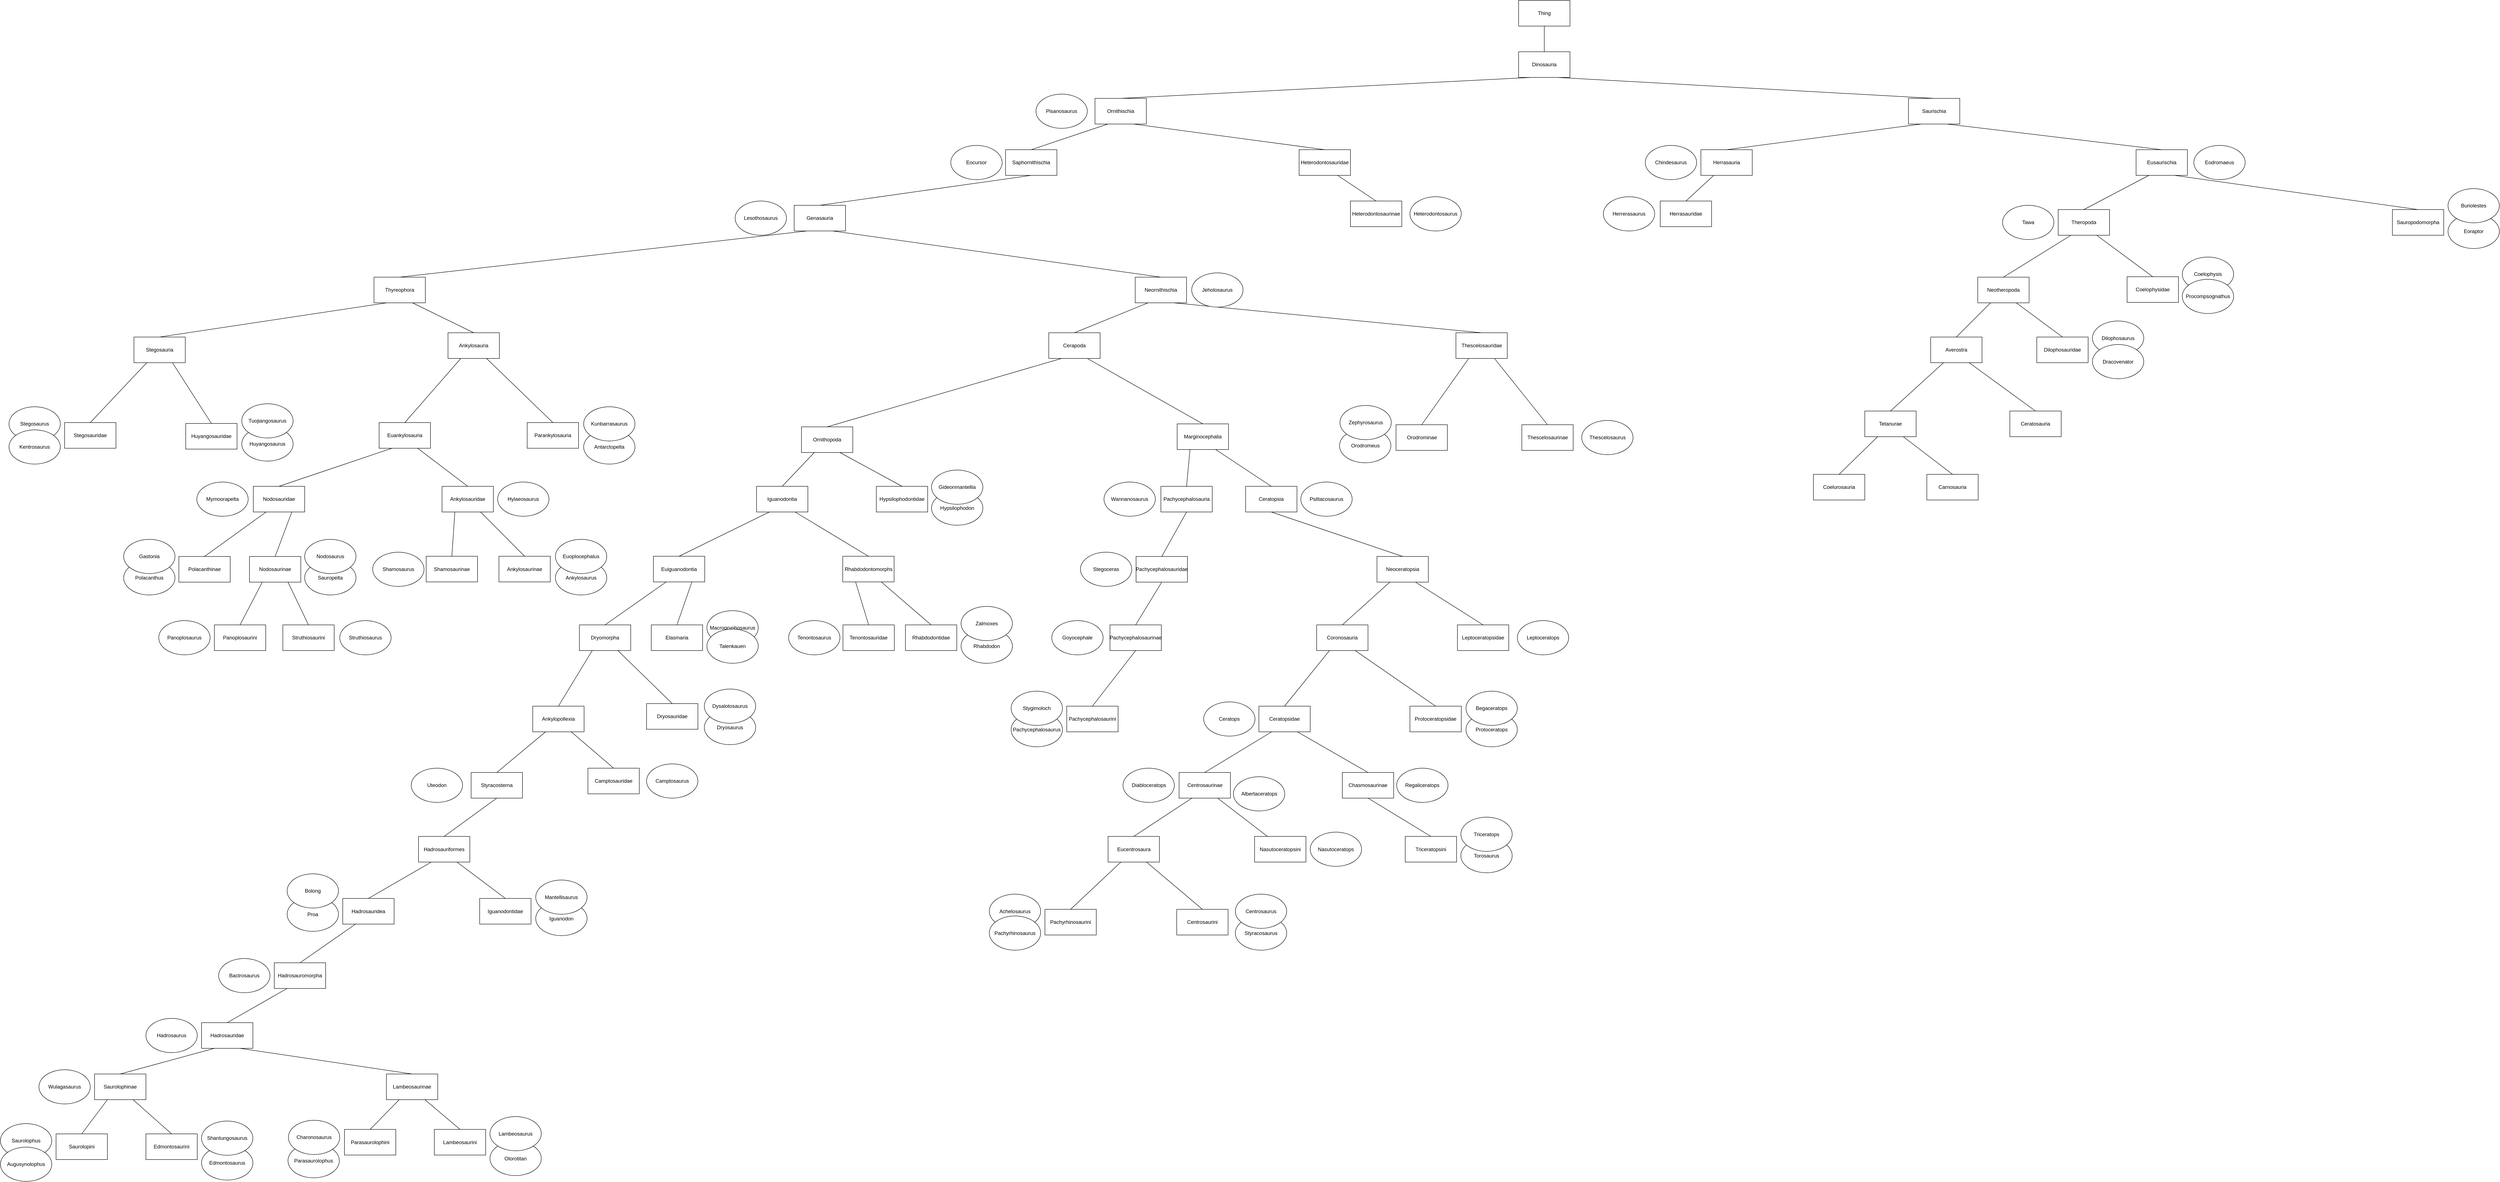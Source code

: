 <mxfile version="26.0.6">
  <diagram name="Page-1" id="6CVuObcRjR5ANR-r7CHb">
    <mxGraphModel dx="1623" dy="1080" grid="1" gridSize="10" guides="1" tooltips="1" connect="1" arrows="1" fold="1" page="1" pageScale="1" pageWidth="6600" pageHeight="3300" math="0" shadow="0">
      <root>
        <mxCell id="0" />
        <mxCell id="1" parent="0" />
        <mxCell id="PtrrE2Xn4478rQurks_1-1" value="&lt;span data-darkreader-inline-color=&quot;&quot; style=&quot;color: rgb(0, 0, 0); --darkreader-inline-color: #dddad5;&quot;&gt;Thing&lt;/span&gt;" style="rounded=0;whiteSpace=wrap;html=1;" vertex="1" parent="1">
          <mxGeometry x="3548" y="470" width="120" height="60" as="geometry" />
        </mxCell>
        <mxCell id="PtrrE2Xn4478rQurks_1-2" value="" style="endArrow=none;html=1;rounded=0;entryX=0.5;entryY=1;entryDx=0;entryDy=0;exitX=0.5;exitY=0;exitDx=0;exitDy=0;" edge="1" parent="1" source="PtrrE2Xn4478rQurks_1-3" target="PtrrE2Xn4478rQurks_1-1">
          <mxGeometry width="50" height="50" relative="1" as="geometry">
            <mxPoint x="3608" y="600" as="sourcePoint" />
            <mxPoint x="3638" y="1000" as="targetPoint" />
          </mxGeometry>
        </mxCell>
        <mxCell id="PtrrE2Xn4478rQurks_1-3" value="Dinosauria" style="rounded=0;whiteSpace=wrap;html=1;" vertex="1" parent="1">
          <mxGeometry x="3548" y="590" width="120" height="60" as="geometry" />
        </mxCell>
        <mxCell id="PtrrE2Xn4478rQurks_1-4" value="" style="endArrow=none;html=1;rounded=0;entryX=0.25;entryY=1;entryDx=0;entryDy=0;exitX=0.5;exitY=0;exitDx=0;exitDy=0;" edge="1" parent="1" source="PtrrE2Xn4478rQurks_1-6" target="PtrrE2Xn4478rQurks_1-3">
          <mxGeometry width="50" height="50" relative="1" as="geometry">
            <mxPoint x="3548" y="700" as="sourcePoint" />
            <mxPoint x="3638" y="1000" as="targetPoint" />
          </mxGeometry>
        </mxCell>
        <mxCell id="PtrrE2Xn4478rQurks_1-5" value="" style="endArrow=none;html=1;rounded=0;entryX=0.75;entryY=1;entryDx=0;entryDy=0;exitX=0.5;exitY=0;exitDx=0;exitDy=0;" edge="1" parent="1" source="PtrrE2Xn4478rQurks_1-12" target="PtrrE2Xn4478rQurks_1-3">
          <mxGeometry width="50" height="50" relative="1" as="geometry">
            <mxPoint x="3968" y="780" as="sourcePoint" />
            <mxPoint x="3638" y="1000" as="targetPoint" />
          </mxGeometry>
        </mxCell>
        <mxCell id="PtrrE2Xn4478rQurks_1-6" value="Ornithischia" style="rounded=0;whiteSpace=wrap;html=1;" vertex="1" parent="1">
          <mxGeometry x="2558" y="699" width="120" height="60" as="geometry" />
        </mxCell>
        <mxCell id="PtrrE2Xn4478rQurks_1-8" value="" style="endArrow=none;html=1;rounded=0;entryX=0.25;entryY=1;entryDx=0;entryDy=0;exitX=0.5;exitY=0;exitDx=0;exitDy=0;" edge="1" parent="1" source="PtrrE2Xn4478rQurks_1-31" target="PtrrE2Xn4478rQurks_1-6">
          <mxGeometry width="50" height="50" relative="1" as="geometry">
            <mxPoint x="2490" y="789" as="sourcePoint" />
            <mxPoint x="2758" y="989" as="targetPoint" />
          </mxGeometry>
        </mxCell>
        <mxCell id="PtrrE2Xn4478rQurks_1-9" value="" style="endArrow=none;html=1;rounded=0;entryX=0.75;entryY=1;entryDx=0;entryDy=0;exitX=0.5;exitY=0;exitDx=0;exitDy=0;" edge="1" parent="1" source="PtrrE2Xn4478rQurks_1-11" target="PtrrE2Xn4478rQurks_1-6">
          <mxGeometry width="50" height="50" relative="1" as="geometry">
            <mxPoint x="3199" y="809" as="sourcePoint" />
            <mxPoint x="3249" y="989" as="targetPoint" />
          </mxGeometry>
        </mxCell>
        <mxCell id="PtrrE2Xn4478rQurks_1-10" value="Genasauria" style="rounded=0;whiteSpace=wrap;html=1;" vertex="1" parent="1">
          <mxGeometry x="1855" y="949" width="120" height="60" as="geometry" />
        </mxCell>
        <mxCell id="PtrrE2Xn4478rQurks_1-11" value="Heterodontosauridae" style="rounded=0;whiteSpace=wrap;html=1;" vertex="1" parent="1">
          <mxGeometry x="3035" y="819" width="120" height="60" as="geometry" />
        </mxCell>
        <mxCell id="PtrrE2Xn4478rQurks_1-12" value="Saurischia" style="rounded=0;whiteSpace=wrap;html=1;" vertex="1" parent="1">
          <mxGeometry x="4459" y="699" width="120" height="60" as="geometry" />
        </mxCell>
        <mxCell id="PtrrE2Xn4478rQurks_1-13" value="" style="endArrow=none;html=1;rounded=0;entryX=0.25;entryY=1;entryDx=0;entryDy=0;exitX=0.5;exitY=0;exitDx=0;exitDy=0;" edge="1" parent="1" source="PtrrE2Xn4478rQurks_1-14" target="PtrrE2Xn4478rQurks_1-12">
          <mxGeometry width="50" height="50" relative="1" as="geometry">
            <mxPoint x="4256" y="889" as="sourcePoint" />
            <mxPoint x="4016" y="989" as="targetPoint" />
          </mxGeometry>
        </mxCell>
        <mxCell id="PtrrE2Xn4478rQurks_1-14" value="Herrasauria" style="rounded=0;whiteSpace=wrap;html=1;" vertex="1" parent="1">
          <mxGeometry x="3974" y="819" width="120" height="60" as="geometry" />
        </mxCell>
        <mxCell id="PtrrE2Xn4478rQurks_1-16" value="" style="endArrow=none;html=1;rounded=0;entryX=0.75;entryY=1;entryDx=0;entryDy=0;exitX=0.5;exitY=0;exitDx=0;exitDy=0;" edge="1" parent="1" source="PtrrE2Xn4478rQurks_1-17" target="PtrrE2Xn4478rQurks_1-12">
          <mxGeometry width="50" height="50" relative="1" as="geometry">
            <mxPoint x="4616" y="969" as="sourcePoint" />
            <mxPoint x="4016" y="989" as="targetPoint" />
          </mxGeometry>
        </mxCell>
        <mxCell id="PtrrE2Xn4478rQurks_1-17" value="Eusaurischia" style="rounded=0;whiteSpace=wrap;html=1;" vertex="1" parent="1">
          <mxGeometry x="4991" y="819" width="120" height="60" as="geometry" />
        </mxCell>
        <mxCell id="PtrrE2Xn4478rQurks_1-19" value="Pisanosaurus" style="ellipse;whiteSpace=wrap;html=1;" vertex="1" parent="1">
          <mxGeometry x="2420" y="689" width="120" height="80" as="geometry" />
        </mxCell>
        <mxCell id="PtrrE2Xn4478rQurks_1-20" value="Eocursor" style="ellipse;whiteSpace=wrap;html=1;" vertex="1" parent="1">
          <mxGeometry x="2221" y="809" width="120" height="80" as="geometry" />
        </mxCell>
        <mxCell id="PtrrE2Xn4478rQurks_1-21" value="Lesothosaurus" style="ellipse;whiteSpace=wrap;html=1;" vertex="1" parent="1">
          <mxGeometry x="1717" y="939" width="120" height="80" as="geometry" />
        </mxCell>
        <mxCell id="PtrrE2Xn4478rQurks_1-22" value="Heterodontosaurus" style="ellipse;whiteSpace=wrap;html=1;" vertex="1" parent="1">
          <mxGeometry x="3294" y="929" width="120" height="80" as="geometry" />
        </mxCell>
        <mxCell id="PtrrE2Xn4478rQurks_1-23" value="" style="endArrow=none;html=1;rounded=0;exitX=0.25;exitY=1;exitDx=0;exitDy=0;entryX=0.5;entryY=0;entryDx=0;entryDy=0;" edge="1" parent="1" source="PtrrE2Xn4478rQurks_1-10" target="PtrrE2Xn4478rQurks_1-25">
          <mxGeometry width="50" height="50" relative="1" as="geometry">
            <mxPoint x="2470" y="1068" as="sourcePoint" />
            <mxPoint x="2071" y="1069" as="targetPoint" />
          </mxGeometry>
        </mxCell>
        <mxCell id="PtrrE2Xn4478rQurks_1-25" value="Thyreophora" style="rounded=0;whiteSpace=wrap;html=1;" vertex="1" parent="1">
          <mxGeometry x="873" y="1117" width="120" height="60" as="geometry" />
        </mxCell>
        <mxCell id="PtrrE2Xn4478rQurks_1-26" value="" style="endArrow=none;html=1;rounded=0;exitX=0.75;exitY=1;exitDx=0;exitDy=0;entryX=0.5;entryY=0;entryDx=0;entryDy=0;" edge="1" parent="1" source="PtrrE2Xn4478rQurks_1-11" target="PtrrE2Xn4478rQurks_1-28">
          <mxGeometry width="50" height="50" relative="1" as="geometry">
            <mxPoint x="3187" y="849" as="sourcePoint" />
            <mxPoint x="3237" y="799" as="targetPoint" />
          </mxGeometry>
        </mxCell>
        <mxCell id="PtrrE2Xn4478rQurks_1-28" value="Heterodontosaurinae" style="rounded=0;whiteSpace=wrap;html=1;" vertex="1" parent="1">
          <mxGeometry x="3155" y="939" width="120" height="60" as="geometry" />
        </mxCell>
        <mxCell id="PtrrE2Xn4478rQurks_1-29" value="Neornithischia" style="rounded=0;whiteSpace=wrap;html=1;" vertex="1" parent="1">
          <mxGeometry x="2652" y="1117" width="120" height="60" as="geometry" />
        </mxCell>
        <mxCell id="PtrrE2Xn4478rQurks_1-30" value="" style="endArrow=none;html=1;rounded=0;entryX=0.75;entryY=1;entryDx=0;entryDy=0;exitX=0.5;exitY=0;exitDx=0;exitDy=0;" edge="1" parent="1" source="PtrrE2Xn4478rQurks_1-29" target="PtrrE2Xn4478rQurks_1-10">
          <mxGeometry width="50" height="50" relative="1" as="geometry">
            <mxPoint x="2511" y="979" as="sourcePoint" />
            <mxPoint x="2561" y="929" as="targetPoint" />
          </mxGeometry>
        </mxCell>
        <mxCell id="PtrrE2Xn4478rQurks_1-31" value="Saphornithischia" style="rounded=0;whiteSpace=wrap;html=1;" vertex="1" parent="1">
          <mxGeometry x="2349" y="819" width="120" height="60" as="geometry" />
        </mxCell>
        <mxCell id="PtrrE2Xn4478rQurks_1-32" value="" style="endArrow=none;html=1;rounded=0;exitX=0.5;exitY=1;exitDx=0;exitDy=0;entryX=0.5;entryY=0;entryDx=0;entryDy=0;" edge="1" parent="1" source="PtrrE2Xn4478rQurks_1-31" target="PtrrE2Xn4478rQurks_1-10">
          <mxGeometry width="50" height="50" relative="1" as="geometry">
            <mxPoint x="3321" y="869" as="sourcePoint" />
            <mxPoint x="3371" y="819" as="targetPoint" />
          </mxGeometry>
        </mxCell>
        <mxCell id="PtrrE2Xn4478rQurks_1-33" value="Stegosauria" style="rounded=0;whiteSpace=wrap;html=1;" vertex="1" parent="1">
          <mxGeometry x="312" y="1257" width="120" height="60" as="geometry" />
        </mxCell>
        <mxCell id="PtrrE2Xn4478rQurks_1-34" value="" style="endArrow=none;html=1;rounded=0;exitX=0.25;exitY=1;exitDx=0;exitDy=0;entryX=0.5;entryY=0;entryDx=0;entryDy=0;" edge="1" parent="1" source="PtrrE2Xn4478rQurks_1-25" target="PtrrE2Xn4478rQurks_1-33">
          <mxGeometry width="50" height="50" relative="1" as="geometry">
            <mxPoint x="902" y="1177" as="sourcePoint" />
            <mxPoint x="1107" y="1075" as="targetPoint" />
          </mxGeometry>
        </mxCell>
        <mxCell id="PtrrE2Xn4478rQurks_1-35" value="Ankylosauria" style="rounded=0;whiteSpace=wrap;html=1;" vertex="1" parent="1">
          <mxGeometry x="1046" y="1247" width="120" height="60" as="geometry" />
        </mxCell>
        <mxCell id="PtrrE2Xn4478rQurks_1-36" value="" style="endArrow=none;html=1;rounded=0;exitX=0.5;exitY=0;exitDx=0;exitDy=0;entryX=0.75;entryY=1;entryDx=0;entryDy=0;" edge="1" parent="1" source="PtrrE2Xn4478rQurks_1-35" target="PtrrE2Xn4478rQurks_1-25">
          <mxGeometry width="50" height="50" relative="1" as="geometry">
            <mxPoint x="963" y="1213" as="sourcePoint" />
            <mxPoint x="1113" y="1043" as="targetPoint" />
          </mxGeometry>
        </mxCell>
        <mxCell id="PtrrE2Xn4478rQurks_1-37" value="Stegosaurus" style="ellipse;whiteSpace=wrap;html=1;" vertex="1" parent="1">
          <mxGeometry x="20" y="1420" width="120" height="80" as="geometry" />
        </mxCell>
        <mxCell id="PtrrE2Xn4478rQurks_1-38" value="" style="endArrow=none;html=1;rounded=0;entryX=0.25;entryY=1;entryDx=0;entryDy=0;exitX=0.5;exitY=0;exitDx=0;exitDy=0;" edge="1" parent="1" source="PtrrE2Xn4478rQurks_1-39" target="PtrrE2Xn4478rQurks_1-29">
          <mxGeometry width="50" height="50" relative="1" as="geometry">
            <mxPoint x="2610" y="1238" as="sourcePoint" />
            <mxPoint x="2660" y="958" as="targetPoint" />
          </mxGeometry>
        </mxCell>
        <mxCell id="PtrrE2Xn4478rQurks_1-39" value="Cerapoda" style="rounded=0;whiteSpace=wrap;html=1;" vertex="1" parent="1">
          <mxGeometry x="2450" y="1247" width="120" height="60" as="geometry" />
        </mxCell>
        <mxCell id="PtrrE2Xn4478rQurks_1-40" value="Ornithopoda" style="rounded=0;whiteSpace=wrap;html=1;" vertex="1" parent="1">
          <mxGeometry x="1872" y="1467" width="120" height="60" as="geometry" />
        </mxCell>
        <mxCell id="PtrrE2Xn4478rQurks_1-41" value="Marginocephalia" style="rounded=0;whiteSpace=wrap;html=1;" vertex="1" parent="1">
          <mxGeometry x="2750" y="1460" width="120" height="60" as="geometry" />
        </mxCell>
        <mxCell id="PtrrE2Xn4478rQurks_1-42" value="" style="endArrow=none;html=1;rounded=0;entryX=0.25;entryY=1;entryDx=0;entryDy=0;exitX=0.5;exitY=0;exitDx=0;exitDy=0;" edge="1" parent="1" source="PtrrE2Xn4478rQurks_1-40" target="PtrrE2Xn4478rQurks_1-39">
          <mxGeometry width="50" height="50" relative="1" as="geometry">
            <mxPoint x="2473" y="1446" as="sourcePoint" />
            <mxPoint x="2469" y="958" as="targetPoint" />
          </mxGeometry>
        </mxCell>
        <mxCell id="PtrrE2Xn4478rQurks_1-43" value="" style="endArrow=none;html=1;rounded=0;exitX=0.5;exitY=0;exitDx=0;exitDy=0;entryX=0.75;entryY=1;entryDx=0;entryDy=0;" edge="1" parent="1" source="PtrrE2Xn4478rQurks_1-41" target="PtrrE2Xn4478rQurks_1-39">
          <mxGeometry width="50" height="50" relative="1" as="geometry">
            <mxPoint x="2419" y="1008" as="sourcePoint" />
            <mxPoint x="2469" y="958" as="targetPoint" />
          </mxGeometry>
        </mxCell>
        <mxCell id="PtrrE2Xn4478rQurks_1-44" value="Mymoorapelta" style="ellipse;whiteSpace=wrap;html=1;" vertex="1" parent="1">
          <mxGeometry x="459" y="1596" width="120" height="80" as="geometry" />
        </mxCell>
        <mxCell id="PtrrE2Xn4478rQurks_1-45" value="Nodosauridae" style="rounded=0;whiteSpace=wrap;html=1;" vertex="1" parent="1">
          <mxGeometry x="591" y="1606" width="120" height="60" as="geometry" />
        </mxCell>
        <mxCell id="PtrrE2Xn4478rQurks_1-46" value="Ankylosauridae" style="rounded=0;whiteSpace=wrap;html=1;" vertex="1" parent="1">
          <mxGeometry x="1032" y="1606" width="120" height="60" as="geometry" />
        </mxCell>
        <mxCell id="PtrrE2Xn4478rQurks_1-47" value="Hylaeosaurus" style="ellipse;whiteSpace=wrap;html=1;" vertex="1" parent="1">
          <mxGeometry x="1162" y="1596" width="120" height="80" as="geometry" />
        </mxCell>
        <mxCell id="PtrrE2Xn4478rQurks_1-48" value="" style="endArrow=none;html=1;rounded=0;exitX=0.75;exitY=1;exitDx=0;exitDy=0;entryX=0.5;entryY=0;entryDx=0;entryDy=0;" edge="1" parent="1" source="PtrrE2Xn4478rQurks_1-35" target="PtrrE2Xn4478rQurks_1-136">
          <mxGeometry width="50" height="50" relative="1" as="geometry">
            <mxPoint x="1310" y="1099" as="sourcePoint" />
            <mxPoint x="1212" y="1490" as="targetPoint" />
          </mxGeometry>
        </mxCell>
        <mxCell id="PtrrE2Xn4478rQurks_1-49" value="" style="endArrow=none;html=1;rounded=0;exitX=0.25;exitY=1;exitDx=0;exitDy=0;entryX=0.5;entryY=0;entryDx=0;entryDy=0;" edge="1" parent="1" source="PtrrE2Xn4478rQurks_1-35" target="PtrrE2Xn4478rQurks_1-137">
          <mxGeometry width="50" height="50" relative="1" as="geometry">
            <mxPoint x="1310" y="1099" as="sourcePoint" />
            <mxPoint x="1032" y="1500" as="targetPoint" />
          </mxGeometry>
        </mxCell>
        <mxCell id="PtrrE2Xn4478rQurks_1-50" value="Ankylosaurinae" style="rounded=0;whiteSpace=wrap;html=1;" vertex="1" parent="1">
          <mxGeometry x="1165" y="1769.5" width="120" height="60" as="geometry" />
        </mxCell>
        <mxCell id="PtrrE2Xn4478rQurks_1-51" value="" style="endArrow=none;html=1;rounded=0;entryX=0.75;entryY=1;entryDx=0;entryDy=0;exitX=0.5;exitY=0;exitDx=0;exitDy=0;" edge="1" parent="1" source="PtrrE2Xn4478rQurks_1-50" target="PtrrE2Xn4478rQurks_1-46">
          <mxGeometry width="50" height="50" relative="1" as="geometry">
            <mxPoint x="1260" y="1808" as="sourcePoint" />
            <mxPoint x="1310" y="1758" as="targetPoint" />
          </mxGeometry>
        </mxCell>
        <mxCell id="PtrrE2Xn4478rQurks_1-52" value="Ankylosaurus" style="ellipse;whiteSpace=wrap;html=1;" vertex="1" parent="1">
          <mxGeometry x="1297" y="1780" width="120" height="80" as="geometry" />
        </mxCell>
        <mxCell id="PtrrE2Xn4478rQurks_1-54" value="Thescelosauridae" style="rounded=0;whiteSpace=wrap;html=1;" vertex="1" parent="1">
          <mxGeometry x="3401.5" y="1247" width="120" height="60" as="geometry" />
        </mxCell>
        <mxCell id="PtrrE2Xn4478rQurks_1-55" value="" style="endArrow=none;html=1;rounded=0;entryX=0.5;entryY=0;entryDx=0;entryDy=0;exitX=0.75;exitY=1;exitDx=0;exitDy=0;" edge="1" parent="1" source="PtrrE2Xn4478rQurks_1-29" target="PtrrE2Xn4478rQurks_1-54">
          <mxGeometry width="50" height="50" relative="1" as="geometry">
            <mxPoint x="2343" y="1210" as="sourcePoint" />
            <mxPoint x="2393" y="1160" as="targetPoint" />
          </mxGeometry>
        </mxCell>
        <mxCell id="PtrrE2Xn4478rQurks_1-56" value="" style="endArrow=none;html=1;rounded=0;entryX=0.5;entryY=0;entryDx=0;entryDy=0;exitX=0.75;exitY=1;exitDx=0;exitDy=0;" edge="1" parent="1" source="PtrrE2Xn4478rQurks_1-54" target="PtrrE2Xn4478rQurks_1-57">
          <mxGeometry width="50" height="50" relative="1" as="geometry">
            <mxPoint x="3501.5" y="1373" as="sourcePoint" />
            <mxPoint x="3091.5" y="1163" as="targetPoint" />
          </mxGeometry>
        </mxCell>
        <mxCell id="PtrrE2Xn4478rQurks_1-57" value="Thescelosaurinae" style="rounded=0;whiteSpace=wrap;html=1;" vertex="1" parent="1">
          <mxGeometry x="3555.5" y="1462" width="120" height="60" as="geometry" />
        </mxCell>
        <mxCell id="PtrrE2Xn4478rQurks_1-58" value="Thescelosaurus" style="ellipse;whiteSpace=wrap;html=1;" vertex="1" parent="1">
          <mxGeometry x="3695.5" y="1452" width="120" height="80" as="geometry" />
        </mxCell>
        <mxCell id="PtrrE2Xn4478rQurks_1-59" value="Orodromeus" style="ellipse;whiteSpace=wrap;html=1;" vertex="1" parent="1">
          <mxGeometry x="3129.5" y="1471" width="120" height="80" as="geometry" />
        </mxCell>
        <mxCell id="PtrrE2Xn4478rQurks_1-60" value="" style="endArrow=none;html=1;rounded=0;entryX=0.25;entryY=1;entryDx=0;entryDy=0;exitX=0.5;exitY=0;exitDx=0;exitDy=0;" edge="1" parent="1" source="PtrrE2Xn4478rQurks_1-61" target="PtrrE2Xn4478rQurks_1-54">
          <mxGeometry width="50" height="50" relative="1" as="geometry">
            <mxPoint x="3352.5" y="1453" as="sourcePoint" />
            <mxPoint x="3430.5" y="1307" as="targetPoint" />
          </mxGeometry>
        </mxCell>
        <mxCell id="PtrrE2Xn4478rQurks_1-61" value="Orodrominae" style="rounded=0;whiteSpace=wrap;html=1;" vertex="1" parent="1">
          <mxGeometry x="3261.5" y="1462" width="120" height="60" as="geometry" />
        </mxCell>
        <mxCell id="PtrrE2Xn4478rQurks_1-62" value="" style="endArrow=none;html=1;rounded=0;entryX=0.25;entryY=1;entryDx=0;entryDy=0;exitX=0.5;exitY=0;exitDx=0;exitDy=0;" edge="1" parent="1" source="PtrrE2Xn4478rQurks_1-69" target="PtrrE2Xn4478rQurks_1-40">
          <mxGeometry width="50" height="50" relative="1" as="geometry">
            <mxPoint x="1810" y="1638" as="sourcePoint" />
            <mxPoint x="1910" y="1398" as="targetPoint" />
          </mxGeometry>
        </mxCell>
        <mxCell id="PtrrE2Xn4478rQurks_1-66" value="Jeholosaurus" style="ellipse;whiteSpace=wrap;html=1;" vertex="1" parent="1">
          <mxGeometry x="2784" y="1107" width="120" height="80" as="geometry" />
        </mxCell>
        <mxCell id="PtrrE2Xn4478rQurks_1-67" value="Elasmaria" style="rounded=0;whiteSpace=wrap;html=1;" vertex="1" parent="1">
          <mxGeometry x="1521" y="1930" width="120" height="60" as="geometry" />
        </mxCell>
        <mxCell id="PtrrE2Xn4478rQurks_1-68" value="Macrogryphosaurus" style="ellipse;whiteSpace=wrap;html=1;" vertex="1" parent="1">
          <mxGeometry x="1651" y="1896.75" width="120" height="80" as="geometry" />
        </mxCell>
        <mxCell id="PtrrE2Xn4478rQurks_1-69" value="Iguanodontia" style="rounded=0;whiteSpace=wrap;html=1;" vertex="1" parent="1">
          <mxGeometry x="1767" y="1606" width="120" height="60" as="geometry" />
        </mxCell>
        <mxCell id="PtrrE2Xn4478rQurks_1-70" value="" style="endArrow=none;html=1;rounded=0;entryX=0.25;entryY=1;entryDx=0;entryDy=0;exitX=0.5;exitY=0;exitDx=0;exitDy=0;" edge="1" parent="1" source="PtrrE2Xn4478rQurks_1-71" target="PtrrE2Xn4478rQurks_1-41">
          <mxGeometry width="50" height="50" relative="1" as="geometry">
            <mxPoint x="2735" y="1606" as="sourcePoint" />
            <mxPoint x="2618" y="1290" as="targetPoint" />
          </mxGeometry>
        </mxCell>
        <mxCell id="PtrrE2Xn4478rQurks_1-71" value="Pachycephalosauria" style="rounded=0;whiteSpace=wrap;html=1;" vertex="1" parent="1">
          <mxGeometry x="2712" y="1606" width="120" height="60" as="geometry" />
        </mxCell>
        <mxCell id="PtrrE2Xn4478rQurks_1-72" value="" style="endArrow=none;html=1;rounded=0;entryX=0.75;entryY=1;entryDx=0;entryDy=0;exitX=0.5;exitY=0;exitDx=0;exitDy=0;" edge="1" parent="1" source="PtrrE2Xn4478rQurks_1-73" target="PtrrE2Xn4478rQurks_1-41">
          <mxGeometry width="50" height="50" relative="1" as="geometry">
            <mxPoint x="2969" y="1606" as="sourcePoint" />
            <mxPoint x="2568" y="1360" as="targetPoint" />
          </mxGeometry>
        </mxCell>
        <mxCell id="PtrrE2Xn4478rQurks_1-73" value="Ceratopsia" style="rounded=0;whiteSpace=wrap;html=1;" vertex="1" parent="1">
          <mxGeometry x="2910" y="1606" width="120" height="60" as="geometry" />
        </mxCell>
        <mxCell id="PtrrE2Xn4478rQurks_1-74" value="Wannanosaurus" style="ellipse;whiteSpace=wrap;html=1;" vertex="1" parent="1">
          <mxGeometry x="2579" y="1596" width="120" height="80" as="geometry" />
        </mxCell>
        <mxCell id="PtrrE2Xn4478rQurks_1-75" value="Psittacosaurus" style="ellipse;whiteSpace=wrap;html=1;" vertex="1" parent="1">
          <mxGeometry x="3039" y="1596" width="120" height="80" as="geometry" />
        </mxCell>
        <mxCell id="PtrrE2Xn4478rQurks_1-76" value="" style="endArrow=none;html=1;rounded=0;entryX=0.5;entryY=1;entryDx=0;entryDy=0;exitX=0.5;exitY=0;exitDx=0;exitDy=0;" edge="1" parent="1" source="PtrrE2Xn4478rQurks_1-77" target="PtrrE2Xn4478rQurks_1-71">
          <mxGeometry width="50" height="50" relative="1" as="geometry">
            <mxPoint x="2694" y="1740" as="sourcePoint" />
            <mxPoint x="2759" y="1666" as="targetPoint" />
          </mxGeometry>
        </mxCell>
        <mxCell id="PtrrE2Xn4478rQurks_1-77" value="Pachycephalosauridae" style="rounded=0;whiteSpace=wrap;html=1;" vertex="1" parent="1">
          <mxGeometry x="2654" y="1770" width="120" height="60" as="geometry" />
        </mxCell>
        <mxCell id="PtrrE2Xn4478rQurks_1-78" value="Pachycephalosaurus" style="ellipse;whiteSpace=wrap;html=1;" vertex="1" parent="1">
          <mxGeometry x="2362" y="2135" width="120" height="80" as="geometry" />
        </mxCell>
        <mxCell id="PtrrE2Xn4478rQurks_1-79" value="Neoceratopsia" style="rounded=0;whiteSpace=wrap;html=1;" vertex="1" parent="1">
          <mxGeometry x="3217" y="1770" width="120" height="60" as="geometry" />
        </mxCell>
        <mxCell id="PtrrE2Xn4478rQurks_1-80" value="" style="endArrow=none;html=1;rounded=0;exitX=0.5;exitY=0;exitDx=0;exitDy=0;entryX=0.5;entryY=1;entryDx=0;entryDy=0;" edge="1" parent="1" source="PtrrE2Xn4478rQurks_1-79" target="PtrrE2Xn4478rQurks_1-73">
          <mxGeometry width="50" height="50" relative="1" as="geometry">
            <mxPoint x="2710" y="1450" as="sourcePoint" />
            <mxPoint x="2969" y="1666" as="targetPoint" />
          </mxGeometry>
        </mxCell>
        <mxCell id="PtrrE2Xn4478rQurks_1-81" value="Leptoceratops" style="ellipse;whiteSpace=wrap;html=1;" vertex="1" parent="1">
          <mxGeometry x="3545" y="1920" width="120" height="80" as="geometry" />
        </mxCell>
        <mxCell id="PtrrE2Xn4478rQurks_1-82" value="" style="endArrow=none;html=1;rounded=0;entryX=0.25;entryY=1;entryDx=0;entryDy=0;exitX=0.5;exitY=0;exitDx=0;exitDy=0;" edge="1" parent="1" source="PtrrE2Xn4478rQurks_1-83" target="PtrrE2Xn4478rQurks_1-79">
          <mxGeometry width="50" height="50" relative="1" as="geometry">
            <mxPoint x="3326" y="1950" as="sourcePoint" />
            <mxPoint x="3446" y="1530" as="targetPoint" />
          </mxGeometry>
        </mxCell>
        <mxCell id="PtrrE2Xn4478rQurks_1-83" value="Coronosauria" style="rounded=0;whiteSpace=wrap;html=1;" vertex="1" parent="1">
          <mxGeometry x="3076" y="1930" width="120" height="60" as="geometry" />
        </mxCell>
        <mxCell id="PtrrE2Xn4478rQurks_1-85" value="Protoceratopsidae" style="rounded=0;whiteSpace=wrap;html=1;" vertex="1" parent="1">
          <mxGeometry x="3294" y="2120" width="120" height="60" as="geometry" />
        </mxCell>
        <mxCell id="PtrrE2Xn4478rQurks_1-86" value="Leptoceratopsidae" style="rounded=0;whiteSpace=wrap;html=1;" vertex="1" parent="1">
          <mxGeometry x="3405" y="1930" width="120" height="60" as="geometry" />
        </mxCell>
        <mxCell id="PtrrE2Xn4478rQurks_1-87" value="" style="endArrow=none;html=1;rounded=0;exitX=0.75;exitY=1;exitDx=0;exitDy=0;entryX=0.5;entryY=0;entryDx=0;entryDy=0;" edge="1" parent="1" source="PtrrE2Xn4478rQurks_1-79" target="PtrrE2Xn4478rQurks_1-86">
          <mxGeometry width="50" height="50" relative="1" as="geometry">
            <mxPoint x="3416" y="1780" as="sourcePoint" />
            <mxPoint x="3466" y="1730" as="targetPoint" />
          </mxGeometry>
        </mxCell>
        <mxCell id="PtrrE2Xn4478rQurks_1-89" value="" style="endArrow=none;html=1;rounded=0;entryX=0.75;entryY=1;entryDx=0;entryDy=0;exitX=0.5;exitY=0;exitDx=0;exitDy=0;" edge="1" parent="1" source="PtrrE2Xn4478rQurks_1-85" target="PtrrE2Xn4478rQurks_1-83">
          <mxGeometry width="50" height="50" relative="1" as="geometry">
            <mxPoint x="3246" y="1780" as="sourcePoint" />
            <mxPoint x="3296" y="1730" as="targetPoint" />
          </mxGeometry>
        </mxCell>
        <mxCell id="PtrrE2Xn4478rQurks_1-90" value="Protoceratops" style="ellipse;whiteSpace=wrap;html=1;" vertex="1" parent="1">
          <mxGeometry x="3425" y="2135" width="120" height="80" as="geometry" />
        </mxCell>
        <mxCell id="PtrrE2Xn4478rQurks_1-91" value="Begaceratops" style="ellipse;whiteSpace=wrap;html=1;" vertex="1" parent="1">
          <mxGeometry x="3425" y="2085" width="120" height="80" as="geometry" />
        </mxCell>
        <mxCell id="PtrrE2Xn4478rQurks_1-92" value="Stegoceras" style="ellipse;whiteSpace=wrap;html=1;" vertex="1" parent="1">
          <mxGeometry x="2524" y="1760" width="120" height="80" as="geometry" />
        </mxCell>
        <mxCell id="PtrrE2Xn4478rQurks_1-93" value="Pachycephalosaurinae" style="rounded=0;whiteSpace=wrap;html=1;" vertex="1" parent="1">
          <mxGeometry x="2593" y="1930" width="120" height="60" as="geometry" />
        </mxCell>
        <mxCell id="PtrrE2Xn4478rQurks_1-94" value="" style="endArrow=none;html=1;rounded=0;exitX=0.5;exitY=1;exitDx=0;exitDy=0;entryX=0.5;entryY=0;entryDx=0;entryDy=0;" edge="1" parent="1" source="PtrrE2Xn4478rQurks_1-77" target="PtrrE2Xn4478rQurks_1-93">
          <mxGeometry width="50" height="50" relative="1" as="geometry">
            <mxPoint x="3044" y="1810" as="sourcePoint" />
            <mxPoint x="3094" y="1760" as="targetPoint" />
          </mxGeometry>
        </mxCell>
        <mxCell id="PtrrE2Xn4478rQurks_1-95" value="Stygimoloch" style="ellipse;whiteSpace=wrap;html=1;" vertex="1" parent="1">
          <mxGeometry x="2362" y="2085" width="120" height="80" as="geometry" />
        </mxCell>
        <mxCell id="PtrrE2Xn4478rQurks_1-96" value="Diabloceratops" style="ellipse;whiteSpace=wrap;html=1;" vertex="1" parent="1">
          <mxGeometry x="2623.5" y="2265" width="120" height="80" as="geometry" />
        </mxCell>
        <mxCell id="PtrrE2Xn4478rQurks_1-97" value="Ceratopsidae" style="rounded=0;whiteSpace=wrap;html=1;" vertex="1" parent="1">
          <mxGeometry x="2941" y="2120" width="120" height="60" as="geometry" />
        </mxCell>
        <mxCell id="PtrrE2Xn4478rQurks_1-98" value="" style="endArrow=none;html=1;rounded=0;exitX=0.25;exitY=1;exitDx=0;exitDy=0;entryX=0.5;entryY=0;entryDx=0;entryDy=0;" edge="1" parent="1" source="PtrrE2Xn4478rQurks_1-83" target="PtrrE2Xn4478rQurks_1-97">
          <mxGeometry width="50" height="50" relative="1" as="geometry">
            <mxPoint x="3016.0" y="2180" as="sourcePoint" />
            <mxPoint x="3156" y="1930" as="targetPoint" />
          </mxGeometry>
        </mxCell>
        <mxCell id="PtrrE2Xn4478rQurks_1-99" value="&lt;div&gt;Pachycephalosaurini&lt;/div&gt;" style="rounded=0;whiteSpace=wrap;html=1;" vertex="1" parent="1">
          <mxGeometry x="2492" y="2120" width="120" height="60" as="geometry" />
        </mxCell>
        <mxCell id="PtrrE2Xn4478rQurks_1-100" value="" style="endArrow=none;html=1;rounded=0;exitX=0.5;exitY=1;exitDx=0;exitDy=0;entryX=0.5;entryY=0;entryDx=0;entryDy=0;" edge="1" parent="1" source="PtrrE2Xn4478rQurks_1-93" target="PtrrE2Xn4478rQurks_1-99">
          <mxGeometry width="50" height="50" relative="1" as="geometry">
            <mxPoint x="2904" y="1980" as="sourcePoint" />
            <mxPoint x="2954" y="1930" as="targetPoint" />
          </mxGeometry>
        </mxCell>
        <mxCell id="PtrrE2Xn4478rQurks_1-102" value="Goyocephale" style="ellipse;whiteSpace=wrap;html=1;" vertex="1" parent="1">
          <mxGeometry x="2457" y="1920" width="120" height="80" as="geometry" />
        </mxCell>
        <mxCell id="PtrrE2Xn4478rQurks_1-103" value="Ceratops" style="ellipse;whiteSpace=wrap;html=1;" vertex="1" parent="1">
          <mxGeometry x="2812" y="2110" width="120" height="80" as="geometry" />
        </mxCell>
        <mxCell id="PtrrE2Xn4478rQurks_1-104" value="Chasmosaurinae" style="rounded=0;whiteSpace=wrap;html=1;" vertex="1" parent="1">
          <mxGeometry x="3136" y="2275" width="120" height="60" as="geometry" />
        </mxCell>
        <mxCell id="PtrrE2Xn4478rQurks_1-105" value="Centrosaurinae" style="rounded=0;whiteSpace=wrap;html=1;" vertex="1" parent="1">
          <mxGeometry x="2754.5" y="2275" width="120" height="60" as="geometry" />
        </mxCell>
        <mxCell id="PtrrE2Xn4478rQurks_1-106" value="" style="endArrow=none;html=1;rounded=0;entryX=0.5;entryY=0;entryDx=0;entryDy=0;exitX=0.75;exitY=1;exitDx=0;exitDy=0;" edge="1" parent="1" source="PtrrE2Xn4478rQurks_1-97" target="PtrrE2Xn4478rQurks_1-104">
          <mxGeometry width="50" height="50" relative="1" as="geometry">
            <mxPoint x="2890" y="2180" as="sourcePoint" />
            <mxPoint x="2863" y="1760" as="targetPoint" />
          </mxGeometry>
        </mxCell>
        <mxCell id="PtrrE2Xn4478rQurks_1-107" value="" style="endArrow=none;html=1;rounded=0;exitX=0.5;exitY=0;exitDx=0;exitDy=0;entryX=0.25;entryY=1;entryDx=0;entryDy=0;" edge="1" parent="1" source="PtrrE2Xn4478rQurks_1-105" target="PtrrE2Xn4478rQurks_1-97">
          <mxGeometry width="50" height="50" relative="1" as="geometry">
            <mxPoint x="3069" y="1810" as="sourcePoint" />
            <mxPoint x="3119" y="1760" as="targetPoint" />
          </mxGeometry>
        </mxCell>
        <mxCell id="PtrrE2Xn4478rQurks_1-108" value="Regaliceratops" style="ellipse;whiteSpace=wrap;html=1;" vertex="1" parent="1">
          <mxGeometry x="3263" y="2265" width="120" height="80" as="geometry" />
        </mxCell>
        <mxCell id="PtrrE2Xn4478rQurks_1-110" value="Triceratopsini" style="rounded=0;whiteSpace=wrap;html=1;" vertex="1" parent="1">
          <mxGeometry x="3283" y="2424.5" width="120" height="60" as="geometry" />
        </mxCell>
        <mxCell id="PtrrE2Xn4478rQurks_1-111" value="" style="endArrow=none;html=1;rounded=0;exitX=0.5;exitY=1;exitDx=0;exitDy=0;entryX=0.5;entryY=0;entryDx=0;entryDy=0;" edge="1" parent="1" source="PtrrE2Xn4478rQurks_1-104" target="PtrrE2Xn4478rQurks_1-110">
          <mxGeometry width="50" height="50" relative="1" as="geometry">
            <mxPoint x="3384" y="2135" as="sourcePoint" />
            <mxPoint x="3434" y="2085" as="targetPoint" />
          </mxGeometry>
        </mxCell>
        <mxCell id="PtrrE2Xn4478rQurks_1-112" value="Torosaurus" style="ellipse;whiteSpace=wrap;html=1;" vertex="1" parent="1">
          <mxGeometry x="3413" y="2429.5" width="120" height="80" as="geometry" />
        </mxCell>
        <mxCell id="PtrrE2Xn4478rQurks_1-113" value="Triceratops" style="ellipse;whiteSpace=wrap;html=1;" vertex="1" parent="1">
          <mxGeometry x="3413" y="2379.5" width="120" height="80" as="geometry" />
        </mxCell>
        <mxCell id="PtrrE2Xn4478rQurks_1-114" value="Nasutoceratopsini" style="rounded=0;whiteSpace=wrap;html=1;" vertex="1" parent="1">
          <mxGeometry x="2931" y="2424.5" width="120" height="60" as="geometry" />
        </mxCell>
        <mxCell id="PtrrE2Xn4478rQurks_1-115" value="Nasutoceratops" style="ellipse;whiteSpace=wrap;html=1;" vertex="1" parent="1">
          <mxGeometry x="3061" y="2414.5" width="120" height="80" as="geometry" />
        </mxCell>
        <mxCell id="PtrrE2Xn4478rQurks_1-116" value="" style="endArrow=none;html=1;rounded=0;exitX=0.25;exitY=0;exitDx=0;exitDy=0;entryX=0.75;entryY=1;entryDx=0;entryDy=0;" edge="1" parent="1" source="PtrrE2Xn4478rQurks_1-114" target="PtrrE2Xn4478rQurks_1-105">
          <mxGeometry width="50" height="50" relative="1" as="geometry">
            <mxPoint x="3293.0" y="2955.5" as="sourcePoint" />
            <mxPoint x="3194.0" y="2550.5" as="targetPoint" />
          </mxGeometry>
        </mxCell>
        <mxCell id="PtrrE2Xn4478rQurks_1-117" value="" style="endArrow=none;html=1;rounded=0;entryX=0.25;entryY=1;entryDx=0;entryDy=0;exitX=0.5;exitY=0;exitDx=0;exitDy=0;" edge="1" parent="1" source="PtrrE2Xn4478rQurks_1-122" target="PtrrE2Xn4478rQurks_1-105">
          <mxGeometry width="50" height="50" relative="1" as="geometry">
            <mxPoint x="2954.5" y="2395" as="sourcePoint" />
            <mxPoint x="2774.5" y="2155" as="targetPoint" />
          </mxGeometry>
        </mxCell>
        <mxCell id="PtrrE2Xn4478rQurks_1-118" value="Centrosaurini" style="rounded=0;whiteSpace=wrap;html=1;" vertex="1" parent="1">
          <mxGeometry x="2749" y="2595" width="120" height="60" as="geometry" />
        </mxCell>
        <mxCell id="PtrrE2Xn4478rQurks_1-119" value="Albertaceratops" style="ellipse;whiteSpace=wrap;html=1;" vertex="1" parent="1">
          <mxGeometry x="2881.5" y="2285" width="120" height="80" as="geometry" />
        </mxCell>
        <mxCell id="PtrrE2Xn4478rQurks_1-120" value="Styracosaurus" style="ellipse;whiteSpace=wrap;html=1;" vertex="1" parent="1">
          <mxGeometry x="2886" y="2610.5" width="120" height="80" as="geometry" />
        </mxCell>
        <mxCell id="PtrrE2Xn4478rQurks_1-121" value="Centrosaurus" style="ellipse;whiteSpace=wrap;html=1;" vertex="1" parent="1">
          <mxGeometry x="2886" y="2559.5" width="120" height="80" as="geometry" />
        </mxCell>
        <mxCell id="PtrrE2Xn4478rQurks_1-122" value="Eucentrosaura" style="rounded=0;whiteSpace=wrap;html=1;" vertex="1" parent="1">
          <mxGeometry x="2588.5" y="2424.5" width="120" height="60" as="geometry" />
        </mxCell>
        <mxCell id="PtrrE2Xn4478rQurks_1-123" value="" style="endArrow=none;html=1;rounded=0;entryX=0.25;entryY=1;entryDx=0;entryDy=0;exitX=0.5;exitY=0;exitDx=0;exitDy=0;" edge="1" parent="1" source="PtrrE2Xn4478rQurks_1-125" target="PtrrE2Xn4478rQurks_1-122">
          <mxGeometry width="50" height="50" relative="1" as="geometry">
            <mxPoint x="2552.5" y="2554.5" as="sourcePoint" />
            <mxPoint x="2602.5" y="2484.5" as="targetPoint" />
          </mxGeometry>
        </mxCell>
        <mxCell id="PtrrE2Xn4478rQurks_1-124" value="" style="endArrow=none;html=1;rounded=0;entryX=0.75;entryY=1;entryDx=0;entryDy=0;exitX=0.5;exitY=0;exitDx=0;exitDy=0;" edge="1" parent="1" source="PtrrE2Xn4478rQurks_1-118" target="PtrrE2Xn4478rQurks_1-122">
          <mxGeometry width="50" height="50" relative="1" as="geometry">
            <mxPoint x="2718.5" y="2544.5" as="sourcePoint" />
            <mxPoint x="2558.5" y="2154.5" as="targetPoint" />
          </mxGeometry>
        </mxCell>
        <mxCell id="PtrrE2Xn4478rQurks_1-125" value="Pachyrhinosaurini" style="rounded=0;whiteSpace=wrap;html=1;" vertex="1" parent="1">
          <mxGeometry x="2441" y="2595" width="120" height="60" as="geometry" />
        </mxCell>
        <mxCell id="PtrrE2Xn4478rQurks_1-126" value="Achelosaurus" style="ellipse;whiteSpace=wrap;html=1;" vertex="1" parent="1">
          <mxGeometry x="2311" y="2559.5" width="120" height="80" as="geometry" />
        </mxCell>
        <mxCell id="PtrrE2Xn4478rQurks_1-127" value="Pachyrhinosaurus" style="ellipse;whiteSpace=wrap;html=1;" vertex="1" parent="1">
          <mxGeometry x="2311" y="2610.5" width="120" height="80" as="geometry" />
        </mxCell>
        <mxCell id="PtrrE2Xn4478rQurks_1-128" value="Talenkauen" style="ellipse;whiteSpace=wrap;html=1;" vertex="1" parent="1">
          <mxGeometry x="1651" y="1939.75" width="120" height="80" as="geometry" />
        </mxCell>
        <mxCell id="PtrrE2Xn4478rQurks_1-129" value="Stegosauridae" style="rounded=0;whiteSpace=wrap;html=1;" vertex="1" parent="1">
          <mxGeometry x="150" y="1457" width="120" height="60" as="geometry" />
        </mxCell>
        <mxCell id="PtrrE2Xn4478rQurks_1-130" value="Huyangosauridae" style="rounded=0;whiteSpace=wrap;html=1;" vertex="1" parent="1">
          <mxGeometry x="433" y="1459" width="120" height="60" as="geometry" />
        </mxCell>
        <mxCell id="PtrrE2Xn4478rQurks_1-131" value="" style="endArrow=none;html=1;rounded=0;entryX=0.75;entryY=1;entryDx=0;entryDy=0;exitX=0.5;exitY=0;exitDx=0;exitDy=0;" edge="1" parent="1" source="PtrrE2Xn4478rQurks_1-130" target="PtrrE2Xn4478rQurks_1-33">
          <mxGeometry width="50" height="50" relative="1" as="geometry">
            <mxPoint x="882" y="1510" as="sourcePoint" />
            <mxPoint x="932" y="1460" as="targetPoint" />
          </mxGeometry>
        </mxCell>
        <mxCell id="PtrrE2Xn4478rQurks_1-132" value="" style="endArrow=none;html=1;rounded=0;entryX=0.25;entryY=1;entryDx=0;entryDy=0;exitX=0.5;exitY=0;exitDx=0;exitDy=0;" edge="1" parent="1" source="PtrrE2Xn4478rQurks_1-129" target="PtrrE2Xn4478rQurks_1-33">
          <mxGeometry width="50" height="50" relative="1" as="geometry">
            <mxPoint x="202" y="1410" as="sourcePoint" />
            <mxPoint x="932" y="1460" as="targetPoint" />
          </mxGeometry>
        </mxCell>
        <mxCell id="PtrrE2Xn4478rQurks_1-133" value="Kentrosaurus" style="ellipse;whiteSpace=wrap;html=1;" vertex="1" parent="1">
          <mxGeometry x="20" y="1474" width="120" height="80" as="geometry" />
        </mxCell>
        <mxCell id="PtrrE2Xn4478rQurks_1-134" value="Huyangosaurus" style="ellipse;whiteSpace=wrap;html=1;" vertex="1" parent="1">
          <mxGeometry x="564" y="1467" width="120" height="80" as="geometry" />
        </mxCell>
        <mxCell id="PtrrE2Xn4478rQurks_1-135" value="Tuojiangosaurus" style="ellipse;whiteSpace=wrap;html=1;" vertex="1" parent="1">
          <mxGeometry x="564" y="1413" width="120" height="80" as="geometry" />
        </mxCell>
        <mxCell id="PtrrE2Xn4478rQurks_1-136" value="Parankylosauria" style="rounded=0;whiteSpace=wrap;html=1;" vertex="1" parent="1">
          <mxGeometry x="1231" y="1457" width="120" height="60" as="geometry" />
        </mxCell>
        <mxCell id="PtrrE2Xn4478rQurks_1-137" value="Euankylosauria" style="rounded=0;whiteSpace=wrap;html=1;" vertex="1" parent="1">
          <mxGeometry x="885" y="1457" width="120" height="60" as="geometry" />
        </mxCell>
        <mxCell id="PtrrE2Xn4478rQurks_1-138" value="" style="endArrow=none;html=1;rounded=0;entryX=0.25;entryY=1;entryDx=0;entryDy=0;exitX=0.5;exitY=0;exitDx=0;exitDy=0;" edge="1" parent="1" source="PtrrE2Xn4478rQurks_1-45" target="PtrrE2Xn4478rQurks_1-137">
          <mxGeometry width="50" height="50" relative="1" as="geometry">
            <mxPoint x="865" y="1606" as="sourcePoint" />
            <mxPoint x="1395" y="1500" as="targetPoint" />
          </mxGeometry>
        </mxCell>
        <mxCell id="PtrrE2Xn4478rQurks_1-139" value="" style="endArrow=none;html=1;rounded=0;entryX=0.75;entryY=1;entryDx=0;entryDy=0;exitX=0.5;exitY=0;exitDx=0;exitDy=0;" edge="1" parent="1" source="PtrrE2Xn4478rQurks_1-46" target="PtrrE2Xn4478rQurks_1-137">
          <mxGeometry width="50" height="50" relative="1" as="geometry">
            <mxPoint x="1345" y="1550" as="sourcePoint" />
            <mxPoint x="1395" y="1500" as="targetPoint" />
          </mxGeometry>
        </mxCell>
        <mxCell id="PtrrE2Xn4478rQurks_1-141" value="Antarctopelta" style="ellipse;whiteSpace=wrap;html=1;" vertex="1" parent="1">
          <mxGeometry x="1363" y="1474" width="120" height="80" as="geometry" />
        </mxCell>
        <mxCell id="PtrrE2Xn4478rQurks_1-142" value="Kunbarrasaurus" style="ellipse;whiteSpace=wrap;html=1;" vertex="1" parent="1">
          <mxGeometry x="1363" y="1420" width="120" height="80" as="geometry" />
        </mxCell>
        <mxCell id="PtrrE2Xn4478rQurks_1-143" value="Polacanthus" style="ellipse;whiteSpace=wrap;html=1;" vertex="1" parent="1">
          <mxGeometry x="288" y="1780" width="120" height="80" as="geometry" />
        </mxCell>
        <mxCell id="PtrrE2Xn4478rQurks_1-145" value="Polacanthinae" style="rounded=0;whiteSpace=wrap;html=1;" vertex="1" parent="1">
          <mxGeometry x="417" y="1770" width="120" height="60" as="geometry" />
        </mxCell>
        <mxCell id="PtrrE2Xn4478rQurks_1-146" value="" style="endArrow=none;html=1;rounded=0;entryX=0.25;entryY=1;entryDx=0;entryDy=0;exitX=0.5;exitY=0;exitDx=0;exitDy=0;" edge="1" parent="1" source="PtrrE2Xn4478rQurks_1-145" target="PtrrE2Xn4478rQurks_1-45">
          <mxGeometry width="50" height="50" relative="1" as="geometry">
            <mxPoint x="549" y="1730" as="sourcePoint" />
            <mxPoint x="749" y="1760" as="targetPoint" />
          </mxGeometry>
        </mxCell>
        <mxCell id="PtrrE2Xn4478rQurks_1-147" value="Nodosaurinae" style="rounded=0;whiteSpace=wrap;html=1;" vertex="1" parent="1">
          <mxGeometry x="582" y="1770" width="120" height="60" as="geometry" />
        </mxCell>
        <mxCell id="PtrrE2Xn4478rQurks_1-148" value="" style="endArrow=none;html=1;rounded=0;entryX=0.75;entryY=1;entryDx=0;entryDy=0;exitX=0.5;exitY=0;exitDx=0;exitDy=0;" edge="1" parent="1" source="PtrrE2Xn4478rQurks_1-147" target="PtrrE2Xn4478rQurks_1-45">
          <mxGeometry width="50" height="50" relative="1" as="geometry">
            <mxPoint x="719" y="1740" as="sourcePoint" />
            <mxPoint x="749" y="1760" as="targetPoint" />
          </mxGeometry>
        </mxCell>
        <mxCell id="PtrrE2Xn4478rQurks_1-150" value="Sauropelta" style="ellipse;whiteSpace=wrap;html=1;" vertex="1" parent="1">
          <mxGeometry x="711" y="1780" width="120" height="80" as="geometry" />
        </mxCell>
        <mxCell id="PtrrE2Xn4478rQurks_1-151" value="Eodromaeus" style="ellipse;whiteSpace=wrap;html=1;" vertex="1" parent="1">
          <mxGeometry x="5126" y="809" width="120" height="80" as="geometry" />
        </mxCell>
        <mxCell id="PtrrE2Xn4478rQurks_1-152" value="Sauropodomorpha" style="rounded=0;whiteSpace=wrap;html=1;" vertex="1" parent="1">
          <mxGeometry x="5590" y="959" width="120" height="60" as="geometry" />
        </mxCell>
        <mxCell id="PtrrE2Xn4478rQurks_1-153" value="Theropoda" style="rounded=0;whiteSpace=wrap;html=1;" vertex="1" parent="1">
          <mxGeometry x="4809" y="959" width="120" height="60" as="geometry" />
        </mxCell>
        <mxCell id="PtrrE2Xn4478rQurks_1-154" value="" style="endArrow=none;html=1;rounded=0;entryX=0.25;entryY=1;entryDx=0;entryDy=0;exitX=0.5;exitY=0;exitDx=0;exitDy=0;" edge="1" parent="1" source="PtrrE2Xn4478rQurks_1-153" target="PtrrE2Xn4478rQurks_1-17">
          <mxGeometry width="50" height="50" relative="1" as="geometry">
            <mxPoint x="4961" y="959" as="sourcePoint" />
            <mxPoint x="4911" y="1010" as="targetPoint" />
          </mxGeometry>
        </mxCell>
        <mxCell id="PtrrE2Xn4478rQurks_1-155" value="" style="endArrow=none;html=1;rounded=0;entryX=0.75;entryY=1;entryDx=0;entryDy=0;exitX=0.5;exitY=0;exitDx=0;exitDy=0;" edge="1" parent="1" source="PtrrE2Xn4478rQurks_1-152" target="PtrrE2Xn4478rQurks_1-17">
          <mxGeometry width="50" height="50" relative="1" as="geometry">
            <mxPoint x="4861" y="1060" as="sourcePoint" />
            <mxPoint x="4911" y="1010" as="targetPoint" />
          </mxGeometry>
        </mxCell>
        <mxCell id="PtrrE2Xn4478rQurks_1-156" value="Eoraptor" style="ellipse;whiteSpace=wrap;html=1;" vertex="1" parent="1">
          <mxGeometry x="5720" y="970" width="120" height="80" as="geometry" />
        </mxCell>
        <mxCell id="PtrrE2Xn4478rQurks_1-157" value="Herrasauridae" style="rounded=0;whiteSpace=wrap;html=1;" vertex="1" parent="1">
          <mxGeometry x="3879" y="939" width="120" height="60" as="geometry" />
        </mxCell>
        <mxCell id="PtrrE2Xn4478rQurks_1-158" value="" style="endArrow=none;html=1;rounded=0;entryX=0.25;entryY=1;entryDx=0;entryDy=0;exitX=0.5;exitY=0;exitDx=0;exitDy=0;" edge="1" parent="1" source="PtrrE2Xn4478rQurks_1-157" target="PtrrE2Xn4478rQurks_1-14">
          <mxGeometry width="50" height="50" relative="1" as="geometry">
            <mxPoint x="3919" y="1020" as="sourcePoint" />
            <mxPoint x="3969" y="970" as="targetPoint" />
          </mxGeometry>
        </mxCell>
        <mxCell id="PtrrE2Xn4478rQurks_1-159" value="Herrerasaurus" style="ellipse;whiteSpace=wrap;html=1;" vertex="1" parent="1">
          <mxGeometry x="3746" y="929" width="120" height="80" as="geometry" />
        </mxCell>
        <mxCell id="PtrrE2Xn4478rQurks_1-160" value="Chindesaurus" style="ellipse;whiteSpace=wrap;html=1;" vertex="1" parent="1">
          <mxGeometry x="3844" y="809" width="120" height="80" as="geometry" />
        </mxCell>
        <mxCell id="PtrrE2Xn4478rQurks_1-163" value="Buriolestes" style="ellipse;whiteSpace=wrap;html=1;" vertex="1" parent="1">
          <mxGeometry x="5720" y="910" width="120" height="80" as="geometry" />
        </mxCell>
        <mxCell id="PtrrE2Xn4478rQurks_1-166" value="Tawa" style="ellipse;whiteSpace=wrap;html=1;" vertex="1" parent="1">
          <mxGeometry x="4679" y="949" width="120" height="80" as="geometry" />
        </mxCell>
        <mxCell id="PtrrE2Xn4478rQurks_1-168" value="" style="endArrow=none;html=1;rounded=0;entryX=0.5;entryY=0;entryDx=0;entryDy=0;exitX=0.75;exitY=1;exitDx=0;exitDy=0;" edge="1" parent="1" source="PtrrE2Xn4478rQurks_1-40" target="PtrrE2Xn4478rQurks_1-169">
          <mxGeometry width="50" height="50" relative="1" as="geometry">
            <mxPoint x="2330" y="1900" as="sourcePoint" />
            <mxPoint x="2380" y="1850" as="targetPoint" />
          </mxGeometry>
        </mxCell>
        <mxCell id="PtrrE2Xn4478rQurks_1-169" value="Hypsilophodontidae" style="rounded=0;whiteSpace=wrap;html=1;" vertex="1" parent="1">
          <mxGeometry x="2047" y="1606" width="120" height="60" as="geometry" />
        </mxCell>
        <mxCell id="PtrrE2Xn4478rQurks_1-170" value="" style="endArrow=none;html=1;rounded=0;entryX=0.75;entryY=1;entryDx=0;entryDy=0;exitX=0.5;exitY=0;exitDx=0;exitDy=0;" edge="1" parent="1" source="PtrrE2Xn4478rQurks_1-173" target="PtrrE2Xn4478rQurks_1-69">
          <mxGeometry width="50" height="50" relative="1" as="geometry">
            <mxPoint x="1970" y="1740" as="sourcePoint" />
            <mxPoint x="2380" y="1850" as="targetPoint" />
          </mxGeometry>
        </mxCell>
        <mxCell id="PtrrE2Xn4478rQurks_1-171" value="Hypsilophodon" style="ellipse;whiteSpace=wrap;html=1;" vertex="1" parent="1">
          <mxGeometry x="2176" y="1617" width="120" height="80" as="geometry" />
        </mxCell>
        <mxCell id="PtrrE2Xn4478rQurks_1-172" value="Gideonmantellia" style="ellipse;whiteSpace=wrap;html=1;" vertex="1" parent="1">
          <mxGeometry x="2176" y="1568" width="120" height="80" as="geometry" />
        </mxCell>
        <mxCell id="PtrrE2Xn4478rQurks_1-173" value="Rhabdodontomorphs" style="rounded=0;whiteSpace=wrap;html=1;" vertex="1" parent="1">
          <mxGeometry x="1968.5" y="1769.5" width="120" height="60" as="geometry" />
        </mxCell>
        <mxCell id="PtrrE2Xn4478rQurks_1-174" value="Euiguanodontia" style="rounded=0;whiteSpace=wrap;html=1;" vertex="1" parent="1">
          <mxGeometry x="1526" y="1769.5" width="120" height="60" as="geometry" />
        </mxCell>
        <mxCell id="PtrrE2Xn4478rQurks_1-175" value="" style="endArrow=none;html=1;rounded=0;entryX=0.25;entryY=1;entryDx=0;entryDy=0;exitX=0.5;exitY=0;exitDx=0;exitDy=0;" edge="1" parent="1" source="PtrrE2Xn4478rQurks_1-174" target="PtrrE2Xn4478rQurks_1-69">
          <mxGeometry width="50" height="50" relative="1" as="geometry">
            <mxPoint x="2250" y="1860" as="sourcePoint" />
            <mxPoint x="2300" y="1810" as="targetPoint" />
          </mxGeometry>
        </mxCell>
        <mxCell id="PtrrE2Xn4478rQurks_1-176" value="" style="endArrow=none;html=1;rounded=0;entryX=0.75;entryY=1;entryDx=0;entryDy=0;exitX=0.5;exitY=0;exitDx=0;exitDy=0;" edge="1" parent="1" source="PtrrE2Xn4478rQurks_1-67" target="PtrrE2Xn4478rQurks_1-174">
          <mxGeometry width="50" height="50" relative="1" as="geometry">
            <mxPoint x="1770" y="1910" as="sourcePoint" />
            <mxPoint x="2300" y="1810" as="targetPoint" />
          </mxGeometry>
        </mxCell>
        <mxCell id="PtrrE2Xn4478rQurks_1-177" value="Dryomorpha" style="rounded=0;whiteSpace=wrap;html=1;" vertex="1" parent="1">
          <mxGeometry x="1353" y="1930" width="120" height="60" as="geometry" />
        </mxCell>
        <mxCell id="PtrrE2Xn4478rQurks_1-178" value="" style="endArrow=none;html=1;rounded=0;entryX=0.25;entryY=1;entryDx=0;entryDy=0;exitX=0.5;exitY=0;exitDx=0;exitDy=0;" edge="1" parent="1" source="PtrrE2Xn4478rQurks_1-177" target="PtrrE2Xn4478rQurks_1-174">
          <mxGeometry width="50" height="50" relative="1" as="geometry">
            <mxPoint x="2050" y="1860" as="sourcePoint" />
            <mxPoint x="2100" y="1810" as="targetPoint" />
          </mxGeometry>
        </mxCell>
        <mxCell id="PtrrE2Xn4478rQurks_1-179" value="Rhabdodon" style="ellipse;whiteSpace=wrap;html=1;" vertex="1" parent="1">
          <mxGeometry x="2245" y="1939.75" width="120" height="80" as="geometry" />
        </mxCell>
        <mxCell id="PtrrE2Xn4478rQurks_1-180" value="Zalmoxes" style="ellipse;whiteSpace=wrap;html=1;" vertex="1" parent="1">
          <mxGeometry x="2245" y="1886.75" width="120" height="80" as="geometry" />
        </mxCell>
        <mxCell id="PtrrE2Xn4478rQurks_1-181" value="Ankylopollexia" style="rounded=0;whiteSpace=wrap;html=1;" vertex="1" parent="1">
          <mxGeometry x="1244" y="2120" width="120" height="60" as="geometry" />
        </mxCell>
        <mxCell id="PtrrE2Xn4478rQurks_1-182" value="Dryosauridae" style="rounded=0;whiteSpace=wrap;html=1;" vertex="1" parent="1">
          <mxGeometry x="1510" y="2114" width="120" height="60" as="geometry" />
        </mxCell>
        <mxCell id="PtrrE2Xn4478rQurks_1-183" value="" style="endArrow=none;html=1;rounded=0;entryX=0.25;entryY=1;entryDx=0;entryDy=0;exitX=0.5;exitY=0;exitDx=0;exitDy=0;" edge="1" parent="1" source="PtrrE2Xn4478rQurks_1-181" target="PtrrE2Xn4478rQurks_1-177">
          <mxGeometry width="50" height="50" relative="1" as="geometry">
            <mxPoint x="1390" y="2040" as="sourcePoint" />
            <mxPoint x="1440" y="1990" as="targetPoint" />
          </mxGeometry>
        </mxCell>
        <mxCell id="PtrrE2Xn4478rQurks_1-184" value="" style="endArrow=none;html=1;rounded=0;entryX=0.75;entryY=1;entryDx=0;entryDy=0;exitX=0.5;exitY=0;exitDx=0;exitDy=0;" edge="1" parent="1" source="PtrrE2Xn4478rQurks_1-182" target="PtrrE2Xn4478rQurks_1-177">
          <mxGeometry width="50" height="50" relative="1" as="geometry">
            <mxPoint x="1390" y="2040" as="sourcePoint" />
            <mxPoint x="1440" y="1990" as="targetPoint" />
          </mxGeometry>
        </mxCell>
        <mxCell id="PtrrE2Xn4478rQurks_1-185" value="Tenontosaurus" style="ellipse;whiteSpace=wrap;html=1;" vertex="1" parent="1">
          <mxGeometry x="1842" y="1920" width="120" height="80" as="geometry" />
        </mxCell>
        <mxCell id="PtrrE2Xn4478rQurks_1-186" value="Dryosaurus" style="ellipse;whiteSpace=wrap;html=1;" vertex="1" parent="1">
          <mxGeometry x="1645" y="2130" width="120" height="80" as="geometry" />
        </mxCell>
        <mxCell id="PtrrE2Xn4478rQurks_1-187" value="Dysalotosaurus" style="ellipse;whiteSpace=wrap;html=1;" vertex="1" parent="1">
          <mxGeometry x="1645" y="2080" width="120" height="80" as="geometry" />
        </mxCell>
        <mxCell id="PtrrE2Xn4478rQurks_1-188" value="Zephyrosaurus" style="ellipse;whiteSpace=wrap;html=1;" vertex="1" parent="1">
          <mxGeometry x="3130.5" y="1417" width="120" height="80" as="geometry" />
        </mxCell>
        <mxCell id="PtrrE2Xn4478rQurks_1-190" value="Rhabdodontidae" style="rounded=0;whiteSpace=wrap;html=1;" vertex="1" parent="1">
          <mxGeometry x="2115" y="1930" width="120" height="60" as="geometry" />
        </mxCell>
        <mxCell id="PtrrE2Xn4478rQurks_1-191" value="" style="endArrow=none;html=1;rounded=0;entryX=0.75;entryY=1;entryDx=0;entryDy=0;exitX=0.5;exitY=0;exitDx=0;exitDy=0;" edge="1" parent="1" source="PtrrE2Xn4478rQurks_1-190" target="PtrrE2Xn4478rQurks_1-173">
          <mxGeometry width="50" height="50" relative="1" as="geometry">
            <mxPoint x="1712" y="1820" as="sourcePoint" />
            <mxPoint x="1762" y="1770" as="targetPoint" />
          </mxGeometry>
        </mxCell>
        <mxCell id="PtrrE2Xn4478rQurks_1-194" value="Tenontosauridae" style="rounded=0;whiteSpace=wrap;html=1;" vertex="1" parent="1">
          <mxGeometry x="1969" y="1930" width="120" height="60" as="geometry" />
        </mxCell>
        <mxCell id="PtrrE2Xn4478rQurks_1-195" value="" style="endArrow=none;html=1;rounded=0;entryX=0.25;entryY=1;entryDx=0;entryDy=0;exitX=0.5;exitY=0;exitDx=0;exitDy=0;" edge="1" parent="1" source="PtrrE2Xn4478rQurks_1-194" target="PtrrE2Xn4478rQurks_1-173">
          <mxGeometry width="50" height="50" relative="1" as="geometry">
            <mxPoint x="1712" y="1820" as="sourcePoint" />
            <mxPoint x="1762" y="1770" as="targetPoint" />
          </mxGeometry>
        </mxCell>
        <mxCell id="PtrrE2Xn4478rQurks_1-196" value="" style="endArrow=none;html=1;rounded=0;entryX=0.75;entryY=1;entryDx=0;entryDy=0;exitX=0.5;exitY=0;exitDx=0;exitDy=0;" edge="1" parent="1" source="PtrrE2Xn4478rQurks_1-199" target="PtrrE2Xn4478rQurks_1-181">
          <mxGeometry width="50" height="50" relative="1" as="geometry">
            <mxPoint x="1400" y="2250" as="sourcePoint" />
            <mxPoint x="2000" y="1860" as="targetPoint" />
          </mxGeometry>
        </mxCell>
        <mxCell id="PtrrE2Xn4478rQurks_1-197" value="Styracosterna" style="rounded=0;whiteSpace=wrap;html=1;" vertex="1" parent="1">
          <mxGeometry x="1100" y="2275" width="120" height="60" as="geometry" />
        </mxCell>
        <mxCell id="PtrrE2Xn4478rQurks_1-198" value="" style="endArrow=none;html=1;rounded=0;entryX=0.25;entryY=1;entryDx=0;entryDy=0;exitX=0.5;exitY=0;exitDx=0;exitDy=0;" edge="1" parent="1" source="PtrrE2Xn4478rQurks_1-197" target="PtrrE2Xn4478rQurks_1-181">
          <mxGeometry width="50" height="50" relative="1" as="geometry">
            <mxPoint x="1950" y="1910" as="sourcePoint" />
            <mxPoint x="2000" y="1860" as="targetPoint" />
          </mxGeometry>
        </mxCell>
        <mxCell id="PtrrE2Xn4478rQurks_1-199" value="Camptosauridae" style="rounded=0;whiteSpace=wrap;html=1;" vertex="1" parent="1">
          <mxGeometry x="1373" y="2265" width="120" height="60" as="geometry" />
        </mxCell>
        <mxCell id="PtrrE2Xn4478rQurks_1-200" value="Camptosaurus" style="ellipse;whiteSpace=wrap;html=1;" vertex="1" parent="1">
          <mxGeometry x="1510" y="2255" width="120" height="80" as="geometry" />
        </mxCell>
        <mxCell id="PtrrE2Xn4478rQurks_1-201" value="Hadrosauriformes" style="rounded=0;whiteSpace=wrap;html=1;" vertex="1" parent="1">
          <mxGeometry x="977" y="2424.5" width="120" height="60" as="geometry" />
        </mxCell>
        <mxCell id="PtrrE2Xn4478rQurks_1-202" value="" style="endArrow=none;html=1;rounded=0;entryX=0.5;entryY=1;entryDx=0;entryDy=0;exitX=0.5;exitY=0;exitDx=0;exitDy=0;" edge="1" parent="1" source="PtrrE2Xn4478rQurks_1-201" target="PtrrE2Xn4478rQurks_1-197">
          <mxGeometry width="50" height="50" relative="1" as="geometry">
            <mxPoint x="1410" y="2370" as="sourcePoint" />
            <mxPoint x="1460" y="2320" as="targetPoint" />
          </mxGeometry>
        </mxCell>
        <mxCell id="PtrrE2Xn4478rQurks_1-203" value="Uteodon" style="ellipse;whiteSpace=wrap;html=1;" vertex="1" parent="1">
          <mxGeometry x="960" y="2265" width="120" height="80" as="geometry" />
        </mxCell>
        <mxCell id="PtrrE2Xn4478rQurks_1-204" value="Hadrosauridea" style="rounded=0;whiteSpace=wrap;html=1;" vertex="1" parent="1">
          <mxGeometry x="800" y="2569.5" width="120" height="60" as="geometry" />
        </mxCell>
        <mxCell id="PtrrE2Xn4478rQurks_1-205" value="Hadrosauromorpha" style="rounded=0;whiteSpace=wrap;html=1;" vertex="1" parent="1">
          <mxGeometry x="640" y="2720" width="120" height="60" as="geometry" />
        </mxCell>
        <mxCell id="PtrrE2Xn4478rQurks_1-206" value="Iguanodontidae" style="rounded=0;whiteSpace=wrap;html=1;" vertex="1" parent="1">
          <mxGeometry x="1120" y="2569.5" width="120" height="60" as="geometry" />
        </mxCell>
        <mxCell id="PtrrE2Xn4478rQurks_1-207" value="" style="endArrow=none;html=1;rounded=0;entryX=0.75;entryY=1;entryDx=0;entryDy=0;exitX=0.5;exitY=0;exitDx=0;exitDy=0;" edge="1" parent="1" source="PtrrE2Xn4478rQurks_1-206" target="PtrrE2Xn4478rQurks_1-201">
          <mxGeometry width="50" height="50" relative="1" as="geometry">
            <mxPoint x="1020" y="2470" as="sourcePoint" />
            <mxPoint x="1070" y="2420" as="targetPoint" />
          </mxGeometry>
        </mxCell>
        <mxCell id="PtrrE2Xn4478rQurks_1-208" value="" style="endArrow=none;html=1;rounded=0;entryX=0.25;entryY=1;entryDx=0;entryDy=0;exitX=0.5;exitY=0;exitDx=0;exitDy=0;" edge="1" parent="1" source="PtrrE2Xn4478rQurks_1-204" target="PtrrE2Xn4478rQurks_1-201">
          <mxGeometry width="50" height="50" relative="1" as="geometry">
            <mxPoint x="1020" y="2470" as="sourcePoint" />
            <mxPoint x="1070" y="2420" as="targetPoint" />
          </mxGeometry>
        </mxCell>
        <mxCell id="PtrrE2Xn4478rQurks_1-209" value="" style="endArrow=none;html=1;rounded=0;exitX=0.25;exitY=1;exitDx=0;exitDy=0;entryX=0.5;entryY=0;entryDx=0;entryDy=0;" edge="1" parent="1" source="PtrrE2Xn4478rQurks_1-204" target="PtrrE2Xn4478rQurks_1-205">
          <mxGeometry width="50" height="50" relative="1" as="geometry">
            <mxPoint x="1100" y="2590" as="sourcePoint" />
            <mxPoint x="1150" y="2540" as="targetPoint" />
          </mxGeometry>
        </mxCell>
        <mxCell id="PtrrE2Xn4478rQurks_1-211" value="Iguanodon" style="ellipse;whiteSpace=wrap;html=1;" vertex="1" parent="1">
          <mxGeometry x="1251" y="2576.5" width="120" height="80" as="geometry" />
        </mxCell>
        <mxCell id="PtrrE2Xn4478rQurks_1-212" value="Mantellisaurus" style="ellipse;whiteSpace=wrap;html=1;" vertex="1" parent="1">
          <mxGeometry x="1251" y="2526.5" width="120" height="80" as="geometry" />
        </mxCell>
        <mxCell id="PtrrE2Xn4478rQurks_1-213" value="Proa" style="ellipse;whiteSpace=wrap;html=1;" vertex="1" parent="1">
          <mxGeometry x="670" y="2566.5" width="120" height="80" as="geometry" />
        </mxCell>
        <mxCell id="PtrrE2Xn4478rQurks_1-214" value="Bactrosaurus" style="ellipse;whiteSpace=wrap;html=1;" vertex="1" parent="1">
          <mxGeometry x="510" y="2710" width="120" height="80" as="geometry" />
        </mxCell>
        <mxCell id="PtrrE2Xn4478rQurks_1-215" value="Bolong" style="ellipse;whiteSpace=wrap;html=1;" vertex="1" parent="1">
          <mxGeometry x="670" y="2512" width="120" height="80" as="geometry" />
        </mxCell>
        <mxCell id="PtrrE2Xn4478rQurks_1-216" value="" style="endArrow=none;html=1;rounded=0;entryX=0.25;entryY=1;entryDx=0;entryDy=0;exitX=0.5;exitY=0;exitDx=0;exitDy=0;" edge="1" parent="1" source="PtrrE2Xn4478rQurks_1-217" target="PtrrE2Xn4478rQurks_1-205">
          <mxGeometry width="50" height="50" relative="1" as="geometry">
            <mxPoint x="560" y="2860" as="sourcePoint" />
            <mxPoint x="850" y="2770" as="targetPoint" />
          </mxGeometry>
        </mxCell>
        <mxCell id="PtrrE2Xn4478rQurks_1-217" value="Hadrosauridae" style="rounded=0;whiteSpace=wrap;html=1;" vertex="1" parent="1">
          <mxGeometry x="470" y="2860" width="120" height="60" as="geometry" />
        </mxCell>
        <mxCell id="PtrrE2Xn4478rQurks_1-218" value="Hadrosaurus" style="ellipse;whiteSpace=wrap;html=1;" vertex="1" parent="1">
          <mxGeometry x="340" y="2850" width="120" height="80" as="geometry" />
        </mxCell>
        <mxCell id="PtrrE2Xn4478rQurks_1-219" value="" style="endArrow=none;html=1;rounded=0;entryX=0.25;entryY=1;entryDx=0;entryDy=0;exitX=0.5;exitY=0;exitDx=0;exitDy=0;" edge="1" parent="1" source="PtrrE2Xn4478rQurks_1-220" target="PtrrE2Xn4478rQurks_1-217">
          <mxGeometry width="50" height="50" relative="1" as="geometry">
            <mxPoint x="410" y="3000" as="sourcePoint" />
            <mxPoint x="900" y="2820" as="targetPoint" />
          </mxGeometry>
        </mxCell>
        <mxCell id="PtrrE2Xn4478rQurks_1-220" value="Saurolophinae" style="rounded=0;whiteSpace=wrap;html=1;" vertex="1" parent="1">
          <mxGeometry x="220" y="2980" width="120" height="60" as="geometry" />
        </mxCell>
        <mxCell id="PtrrE2Xn4478rQurks_1-221" value="Lambeosaurinae" style="rounded=0;whiteSpace=wrap;html=1;" vertex="1" parent="1">
          <mxGeometry x="902" y="2980" width="120" height="60" as="geometry" />
        </mxCell>
        <mxCell id="PtrrE2Xn4478rQurks_1-222" value="" style="endArrow=none;html=1;rounded=0;exitX=0.75;exitY=1;exitDx=0;exitDy=0;entryX=0.5;entryY=0;entryDx=0;entryDy=0;" edge="1" parent="1" source="PtrrE2Xn4478rQurks_1-217" target="PtrrE2Xn4478rQurks_1-221">
          <mxGeometry width="50" height="50" relative="1" as="geometry">
            <mxPoint x="850" y="2870" as="sourcePoint" />
            <mxPoint x="680" y="2980" as="targetPoint" />
          </mxGeometry>
        </mxCell>
        <mxCell id="PtrrE2Xn4478rQurks_1-223" value="Saurolopini" style="rounded=0;whiteSpace=wrap;html=1;" vertex="1" parent="1">
          <mxGeometry x="130" y="3120" width="120" height="60" as="geometry" />
        </mxCell>
        <mxCell id="PtrrE2Xn4478rQurks_1-224" value="Wulagasaurus" style="ellipse;whiteSpace=wrap;html=1;" vertex="1" parent="1">
          <mxGeometry x="90" y="2970" width="120" height="80" as="geometry" />
        </mxCell>
        <mxCell id="PtrrE2Xn4478rQurks_1-225" value="" style="endArrow=none;html=1;rounded=0;exitX=0.25;exitY=1;exitDx=0;exitDy=0;entryX=0.5;entryY=0;entryDx=0;entryDy=0;" edge="1" parent="1" source="PtrrE2Xn4478rQurks_1-220" target="PtrrE2Xn4478rQurks_1-223">
          <mxGeometry width="50" height="50" relative="1" as="geometry">
            <mxPoint x="680" y="2820" as="sourcePoint" />
            <mxPoint x="180" y="3120" as="targetPoint" />
          </mxGeometry>
        </mxCell>
        <mxCell id="PtrrE2Xn4478rQurks_1-226" value="Saurolophus" style="ellipse;whiteSpace=wrap;html=1;" vertex="1" parent="1">
          <mxGeometry y="3096" width="120" height="80" as="geometry" />
        </mxCell>
        <mxCell id="PtrrE2Xn4478rQurks_1-227" value="Augusynolophus" style="ellipse;whiteSpace=wrap;html=1;" vertex="1" parent="1">
          <mxGeometry y="3151" width="120" height="80" as="geometry" />
        </mxCell>
        <mxCell id="PtrrE2Xn4478rQurks_1-230" value="" style="endArrow=none;html=1;rounded=0;exitX=0.75;exitY=1;exitDx=0;exitDy=0;entryX=0.5;entryY=0;entryDx=0;entryDy=0;" edge="1" parent="1" source="PtrrE2Xn4478rQurks_1-220" target="PtrrE2Xn4478rQurks_1-231">
          <mxGeometry width="50" height="50" relative="1" as="geometry">
            <mxPoint x="680" y="2820" as="sourcePoint" />
            <mxPoint x="480" y="3100" as="targetPoint" />
          </mxGeometry>
        </mxCell>
        <mxCell id="PtrrE2Xn4478rQurks_1-231" value="Edmontosaurini" style="rounded=0;whiteSpace=wrap;html=1;" vertex="1" parent="1">
          <mxGeometry x="340" y="3120" width="120" height="60" as="geometry" />
        </mxCell>
        <mxCell id="PtrrE2Xn4478rQurks_1-232" value="Edmontosaurus" style="ellipse;whiteSpace=wrap;html=1;" vertex="1" parent="1">
          <mxGeometry x="470" y="3148" width="120" height="80" as="geometry" />
        </mxCell>
        <mxCell id="PtrrE2Xn4478rQurks_1-233" value="Shantungosaurus" style="ellipse;whiteSpace=wrap;html=1;" vertex="1" parent="1">
          <mxGeometry x="470" y="3090" width="120" height="80" as="geometry" />
        </mxCell>
        <mxCell id="PtrrE2Xn4478rQurks_1-235" value="Parasaurolophini" style="rounded=0;whiteSpace=wrap;html=1;" vertex="1" parent="1">
          <mxGeometry x="804" y="3109.5" width="120" height="60" as="geometry" />
        </mxCell>
        <mxCell id="PtrrE2Xn4478rQurks_1-236" value="Parasaurolophus" style="ellipse;whiteSpace=wrap;html=1;" vertex="1" parent="1">
          <mxGeometry x="672" y="3142.75" width="120" height="80" as="geometry" />
        </mxCell>
        <mxCell id="PtrrE2Xn4478rQurks_1-237" value="Charonosaurus" style="ellipse;whiteSpace=wrap;html=1;" vertex="1" parent="1">
          <mxGeometry x="673" y="3088.25" width="120" height="80" as="geometry" />
        </mxCell>
        <mxCell id="PtrrE2Xn4478rQurks_1-238" value="Lambeosaurini" style="rounded=0;whiteSpace=wrap;html=1;" vertex="1" parent="1">
          <mxGeometry x="1014" y="3109.5" width="120" height="60" as="geometry" />
        </mxCell>
        <mxCell id="PtrrE2Xn4478rQurks_1-239" value="Olorotitan" style="ellipse;whiteSpace=wrap;html=1;" vertex="1" parent="1">
          <mxGeometry x="1144" y="3137.5" width="120" height="80" as="geometry" />
        </mxCell>
        <mxCell id="PtrrE2Xn4478rQurks_1-240" value="Lambeosaurus" style="ellipse;whiteSpace=wrap;html=1;" vertex="1" parent="1">
          <mxGeometry x="1144" y="3079.5" width="120" height="80" as="geometry" />
        </mxCell>
        <mxCell id="PtrrE2Xn4478rQurks_1-241" value="" style="endArrow=none;html=1;rounded=0;entryX=0.25;entryY=1;entryDx=0;entryDy=0;exitX=0.5;exitY=0;exitDx=0;exitDy=0;" edge="1" parent="1" source="PtrrE2Xn4478rQurks_1-235" target="PtrrE2Xn4478rQurks_1-221">
          <mxGeometry width="50" height="50" relative="1" as="geometry">
            <mxPoint x="680" y="2820" as="sourcePoint" />
            <mxPoint x="730" y="2770" as="targetPoint" />
          </mxGeometry>
        </mxCell>
        <mxCell id="PtrrE2Xn4478rQurks_1-242" value="" style="endArrow=none;html=1;rounded=0;entryX=0.75;entryY=1;entryDx=0;entryDy=0;exitX=0.5;exitY=0;exitDx=0;exitDy=0;" edge="1" parent="1" source="PtrrE2Xn4478rQurks_1-238" target="PtrrE2Xn4478rQurks_1-221">
          <mxGeometry width="50" height="50" relative="1" as="geometry">
            <mxPoint x="680" y="2820" as="sourcePoint" />
            <mxPoint x="730" y="2770" as="targetPoint" />
          </mxGeometry>
        </mxCell>
        <mxCell id="PtrrE2Xn4478rQurks_1-243" value="" style="endArrow=none;html=1;rounded=0;entryX=0.25;entryY=1;entryDx=0;entryDy=0;exitX=0.5;exitY=0;exitDx=0;exitDy=0;" edge="1" parent="1" source="PtrrE2Xn4478rQurks_1-244" target="PtrrE2Xn4478rQurks_1-46">
          <mxGeometry width="50" height="50" relative="1" as="geometry">
            <mxPoint x="1068" y="1770" as="sourcePoint" />
            <mxPoint x="898" y="1710" as="targetPoint" />
          </mxGeometry>
        </mxCell>
        <mxCell id="PtrrE2Xn4478rQurks_1-244" value="Shamosaurinae" style="rounded=0;whiteSpace=wrap;html=1;" vertex="1" parent="1">
          <mxGeometry x="995" y="1769.5" width="120" height="60" as="geometry" />
        </mxCell>
        <mxCell id="PtrrE2Xn4478rQurks_1-245" value="Shamosaurus" style="ellipse;whiteSpace=wrap;html=1;" vertex="1" parent="1">
          <mxGeometry x="870" y="1760" width="120" height="80" as="geometry" />
        </mxCell>
        <mxCell id="PtrrE2Xn4478rQurks_1-246" value="Panoplosaurini" style="rounded=0;whiteSpace=wrap;html=1;" vertex="1" parent="1">
          <mxGeometry x="500" y="1930" width="120" height="60" as="geometry" />
        </mxCell>
        <mxCell id="PtrrE2Xn4478rQurks_1-247" value="" style="endArrow=none;html=1;rounded=0;exitX=0.5;exitY=0;exitDx=0;exitDy=0;entryX=0.25;entryY=1;entryDx=0;entryDy=0;" edge="1" parent="1" source="PtrrE2Xn4478rQurks_1-246" target="PtrrE2Xn4478rQurks_1-147">
          <mxGeometry width="50" height="50" relative="1" as="geometry">
            <mxPoint x="880" y="1880" as="sourcePoint" />
            <mxPoint x="930" y="1830" as="targetPoint" />
          </mxGeometry>
        </mxCell>
        <mxCell id="PtrrE2Xn4478rQurks_1-248" value="" style="endArrow=none;html=1;rounded=0;entryX=0.75;entryY=1;entryDx=0;entryDy=0;exitX=0.5;exitY=0;exitDx=0;exitDy=0;" edge="1" parent="1" source="PtrrE2Xn4478rQurks_1-249" target="PtrrE2Xn4478rQurks_1-147">
          <mxGeometry width="50" height="50" relative="1" as="geometry">
            <mxPoint x="720" y="1920" as="sourcePoint" />
            <mxPoint x="930" y="1830" as="targetPoint" />
          </mxGeometry>
        </mxCell>
        <mxCell id="PtrrE2Xn4478rQurks_1-249" value="Struthiosaurini" style="rounded=0;whiteSpace=wrap;html=1;" vertex="1" parent="1">
          <mxGeometry x="660" y="1930" width="120" height="60" as="geometry" />
        </mxCell>
        <mxCell id="PtrrE2Xn4478rQurks_1-250" value="Panoplosaurus" style="ellipse;whiteSpace=wrap;html=1;" vertex="1" parent="1">
          <mxGeometry x="370" y="1920" width="120" height="80" as="geometry" />
        </mxCell>
        <mxCell id="PtrrE2Xn4478rQurks_1-251" value="Struthiosaurus" style="ellipse;whiteSpace=wrap;html=1;" vertex="1" parent="1">
          <mxGeometry x="793" y="1920" width="120" height="80" as="geometry" />
        </mxCell>
        <mxCell id="PtrrE2Xn4478rQurks_1-252" value="Gastonia" style="ellipse;whiteSpace=wrap;html=1;" vertex="1" parent="1">
          <mxGeometry x="288" y="1730" width="120" height="80" as="geometry" />
        </mxCell>
        <mxCell id="PtrrE2Xn4478rQurks_1-253" value="Nodosaurus" style="ellipse;whiteSpace=wrap;html=1;" vertex="1" parent="1">
          <mxGeometry x="711" y="1730" width="120" height="80" as="geometry" />
        </mxCell>
        <mxCell id="PtrrE2Xn4478rQurks_1-254" value="Euoplocephalus" style="ellipse;whiteSpace=wrap;html=1;" vertex="1" parent="1">
          <mxGeometry x="1297" y="1730" width="120" height="80" as="geometry" />
        </mxCell>
        <mxCell id="PtrrE2Xn4478rQurks_1-255" value="Neotheropoda" style="rounded=0;whiteSpace=wrap;html=1;" vertex="1" parent="1">
          <mxGeometry x="4621" y="1117" width="120" height="60" as="geometry" />
        </mxCell>
        <mxCell id="PtrrE2Xn4478rQurks_1-256" value="" style="endArrow=none;html=1;rounded=0;entryX=0.25;entryY=1;entryDx=0;entryDy=0;exitX=0.5;exitY=0;exitDx=0;exitDy=0;" edge="1" parent="1" source="PtrrE2Xn4478rQurks_1-255" target="PtrrE2Xn4478rQurks_1-153">
          <mxGeometry width="50" height="50" relative="1" as="geometry">
            <mxPoint x="4595" y="1330" as="sourcePoint" />
            <mxPoint x="4645" y="1280" as="targetPoint" />
          </mxGeometry>
        </mxCell>
        <mxCell id="PtrrE2Xn4478rQurks_1-257" value="Coelophysidae" style="rounded=0;whiteSpace=wrap;html=1;" vertex="1" parent="1">
          <mxGeometry x="4970" y="1116" width="120" height="60" as="geometry" />
        </mxCell>
        <mxCell id="PtrrE2Xn4478rQurks_1-258" value="" style="endArrow=none;html=1;rounded=0;entryX=0.75;entryY=1;entryDx=0;entryDy=0;exitX=0.5;exitY=0;exitDx=0;exitDy=0;" edge="1" parent="1" source="PtrrE2Xn4478rQurks_1-257" target="PtrrE2Xn4478rQurks_1-153">
          <mxGeometry width="50" height="50" relative="1" as="geometry">
            <mxPoint x="4655" y="1090" as="sourcePoint" />
            <mxPoint x="4705" y="1040" as="targetPoint" />
          </mxGeometry>
        </mxCell>
        <mxCell id="PtrrE2Xn4478rQurks_1-259" value="Coelophysis" style="ellipse;whiteSpace=wrap;html=1;" vertex="1" parent="1">
          <mxGeometry x="5099" y="1070" width="120" height="80" as="geometry" />
        </mxCell>
        <mxCell id="PtrrE2Xn4478rQurks_1-260" value="Procompsognathus" style="ellipse;whiteSpace=wrap;html=1;" vertex="1" parent="1">
          <mxGeometry x="5099" y="1122" width="120" height="80" as="geometry" />
        </mxCell>
        <mxCell id="PtrrE2Xn4478rQurks_1-261" value="" style="endArrow=none;html=1;rounded=0;entryX=0.25;entryY=1;entryDx=0;entryDy=0;exitX=0.5;exitY=0;exitDx=0;exitDy=0;" edge="1" parent="1" source="PtrrE2Xn4478rQurks_1-262" target="PtrrE2Xn4478rQurks_1-255">
          <mxGeometry width="50" height="50" relative="1" as="geometry">
            <mxPoint x="4571" y="1260" as="sourcePoint" />
            <mxPoint x="4731" y="1270" as="targetPoint" />
          </mxGeometry>
        </mxCell>
        <mxCell id="PtrrE2Xn4478rQurks_1-262" value="Averostra" style="rounded=0;whiteSpace=wrap;html=1;" vertex="1" parent="1">
          <mxGeometry x="4511" y="1257" width="120" height="60" as="geometry" />
        </mxCell>
        <mxCell id="PtrrE2Xn4478rQurks_1-263" value="" style="endArrow=none;html=1;rounded=0;entryX=0.75;entryY=1;entryDx=0;entryDy=0;exitX=0.5;exitY=0;exitDx=0;exitDy=0;" edge="1" parent="1" source="PtrrE2Xn4478rQurks_1-264" target="PtrrE2Xn4478rQurks_1-255">
          <mxGeometry width="50" height="50" relative="1" as="geometry">
            <mxPoint x="4776" y="1250" as="sourcePoint" />
            <mxPoint x="4656" y="1250" as="targetPoint" />
          </mxGeometry>
        </mxCell>
        <mxCell id="PtrrE2Xn4478rQurks_1-264" value="Dilophosauridae" style="rounded=0;whiteSpace=wrap;html=1;" vertex="1" parent="1">
          <mxGeometry x="4759" y="1257" width="120" height="60" as="geometry" />
        </mxCell>
        <mxCell id="PtrrE2Xn4478rQurks_1-265" value="Dilophosaurus" style="ellipse;whiteSpace=wrap;html=1;" vertex="1" parent="1">
          <mxGeometry x="4889" y="1219.5" width="120" height="80" as="geometry" />
        </mxCell>
        <mxCell id="PtrrE2Xn4478rQurks_1-266" value="Dracovenator" style="ellipse;whiteSpace=wrap;html=1;" vertex="1" parent="1">
          <mxGeometry x="4889" y="1274.5" width="120" height="80" as="geometry" />
        </mxCell>
        <mxCell id="PtrrE2Xn4478rQurks_1-267" value="Tetanurae" style="rounded=0;whiteSpace=wrap;html=1;" vertex="1" parent="1">
          <mxGeometry x="4357" y="1430" width="120" height="60" as="geometry" />
        </mxCell>
        <mxCell id="PtrrE2Xn4478rQurks_1-268" value="Ceratosauria" style="rounded=0;whiteSpace=wrap;html=1;" vertex="1" parent="1">
          <mxGeometry x="4696" y="1430" width="120" height="60" as="geometry" />
        </mxCell>
        <mxCell id="PtrrE2Xn4478rQurks_1-269" value="" style="endArrow=none;html=1;rounded=0;entryX=0.25;entryY=1;entryDx=0;entryDy=0;exitX=0.5;exitY=0;exitDx=0;exitDy=0;" edge="1" parent="1" source="PtrrE2Xn4478rQurks_1-267" target="PtrrE2Xn4478rQurks_1-262">
          <mxGeometry width="50" height="50" relative="1" as="geometry">
            <mxPoint x="5066" y="1410" as="sourcePoint" />
            <mxPoint x="5116" y="1360" as="targetPoint" />
          </mxGeometry>
        </mxCell>
        <mxCell id="PtrrE2Xn4478rQurks_1-270" value="" style="endArrow=none;html=1;rounded=0;entryX=0.75;entryY=1;entryDx=0;entryDy=0;exitX=0.5;exitY=0;exitDx=0;exitDy=0;" edge="1" parent="1" source="PtrrE2Xn4478rQurks_1-268" target="PtrrE2Xn4478rQurks_1-262">
          <mxGeometry width="50" height="50" relative="1" as="geometry">
            <mxPoint x="5066" y="1410" as="sourcePoint" />
            <mxPoint x="5116" y="1360" as="targetPoint" />
          </mxGeometry>
        </mxCell>
        <UserObject label="Carnosauria" id="PtrrE2Xn4478rQurks_1-271">
          <mxCell style="rounded=0;whiteSpace=wrap;html=1;" vertex="1" parent="1">
            <mxGeometry x="4502" y="1578" width="120" height="60" as="geometry" />
          </mxCell>
        </UserObject>
        <mxCell id="PtrrE2Xn4478rQurks_1-272" value="Coelurosauria" style="rounded=0;whiteSpace=wrap;html=1;" vertex="1" parent="1">
          <mxGeometry x="4237" y="1578" width="120" height="60" as="geometry" />
        </mxCell>
        <mxCell id="PtrrE2Xn4478rQurks_1-273" value="" style="endArrow=none;html=1;rounded=0;entryX=0.25;entryY=1;entryDx=0;entryDy=0;exitX=0.5;exitY=0;exitDx=0;exitDy=0;" edge="1" parent="1" source="PtrrE2Xn4478rQurks_1-272" target="PtrrE2Xn4478rQurks_1-267">
          <mxGeometry width="50" height="50" relative="1" as="geometry">
            <mxPoint x="4252" y="1710" as="sourcePoint" />
            <mxPoint x="4302" y="1660" as="targetPoint" />
          </mxGeometry>
        </mxCell>
        <mxCell id="PtrrE2Xn4478rQurks_1-274" value="" style="endArrow=none;html=1;rounded=0;entryX=0.75;entryY=1;entryDx=0;entryDy=0;exitX=0.5;exitY=0;exitDx=0;exitDy=0;" edge="1" parent="1" source="PtrrE2Xn4478rQurks_1-271" target="PtrrE2Xn4478rQurks_1-267">
          <mxGeometry width="50" height="50" relative="1" as="geometry">
            <mxPoint x="4252" y="1710" as="sourcePoint" />
            <mxPoint x="4302" y="1660" as="targetPoint" />
          </mxGeometry>
        </mxCell>
      </root>
    </mxGraphModel>
  </diagram>
</mxfile>
